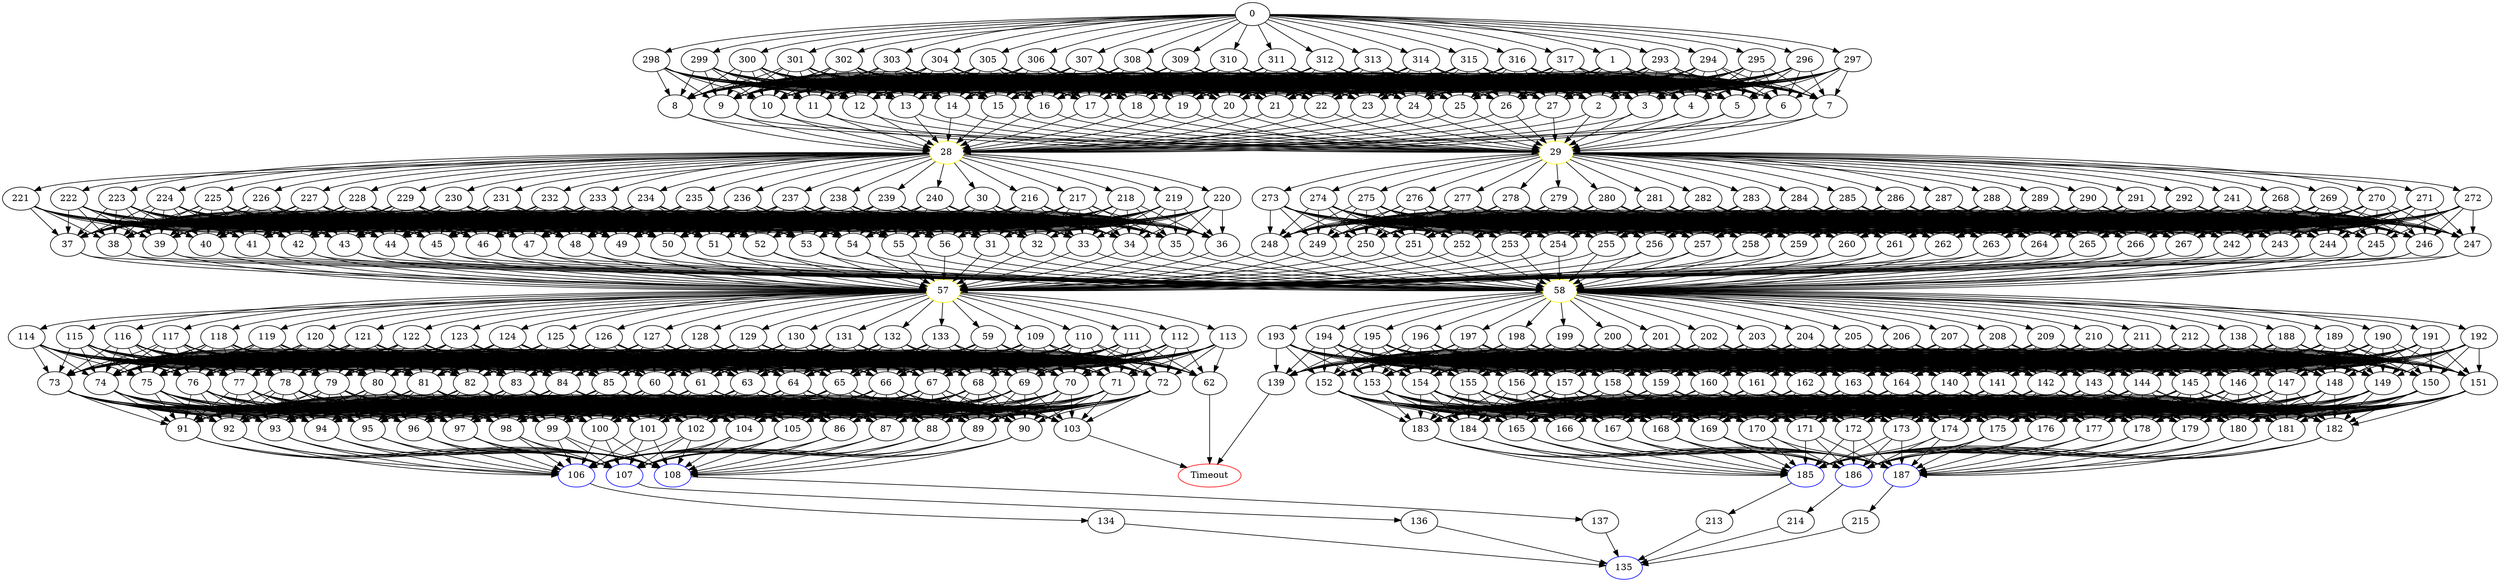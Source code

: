 digraph G {
	0 -> 1;
	0 -> 293;
	0 -> 294;
	0 -> 295;
	0 -> 296;
	0 -> 297;
	0 -> 298;
	0 -> 299;
	0 -> 300;
	0 -> 301;
	0 -> 302;
	0 -> 303;
	0 -> 304;
	0 -> 305;
	0 -> 306;
	0 -> 307;
	0 -> 308;
	0 -> 309;
	0 -> 310;
	0 -> 311;
	0 -> 312;
	0 -> 313;
	0 -> 314;
	0 -> 315;
	0 -> 316;
	0 -> 317;
	1 -> 2;
	1 -> 3;
	1 -> 4;
	1 -> 5;
	1 -> 6;
	1 -> 7;
	1 -> 8;
	1 -> 9;
	1 -> 10;
	1 -> 11;
	1 -> 12;
	1 -> 13;
	1 -> 14;
	1 -> 15;
	1 -> 16;
	1 -> 17;
	1 -> 18;
	1 -> 19;
	1 -> 20;
	1 -> 21;
	1 -> 22;
	1 -> 23;
	1 -> 24;
	1 -> 25;
	1 -> 26;
	1 -> 27;
	2 -> "28";
28 [color=yellow];
	2 -> "29";
29 [color=yellow];
	3 -> "28";
28 [color=yellow];
	3 -> "29";
29 [color=yellow];
	4 -> "28";
28 [color=yellow];
	4 -> "29";
29 [color=yellow];
	5 -> "28";
28 [color=yellow];
	5 -> "29";
29 [color=yellow];
	6 -> "28";
28 [color=yellow];
	6 -> "29";
29 [color=yellow];
	7 -> "28";
28 [color=yellow];
	7 -> "29";
29 [color=yellow];
	8 -> "28";
28 [color=yellow];
	8 -> "29";
29 [color=yellow];
	9 -> "28";
28 [color=yellow];
	9 -> "29";
29 [color=yellow];
	10 -> "28";
28 [color=yellow];
	10 -> "29";
29 [color=yellow];
	11 -> "28";
28 [color=yellow];
	11 -> "29";
29 [color=yellow];
	12 -> "28";
28 [color=yellow];
	12 -> "29";
29 [color=yellow];
	13 -> "28";
28 [color=yellow];
	13 -> "29";
29 [color=yellow];
	14 -> "28";
28 [color=yellow];
	14 -> "29";
29 [color=yellow];
	15 -> "28";
28 [color=yellow];
	15 -> "29";
29 [color=yellow];
	16 -> "28";
28 [color=yellow];
	16 -> "29";
29 [color=yellow];
	17 -> "28";
28 [color=yellow];
	17 -> "29";
29 [color=yellow];
	18 -> "28";
28 [color=yellow];
	18 -> "29";
29 [color=yellow];
	19 -> "28";
28 [color=yellow];
	19 -> "29";
29 [color=yellow];
	20 -> "28";
28 [color=yellow];
	20 -> "29";
29 [color=yellow];
	21 -> "28";
28 [color=yellow];
	21 -> "29";
29 [color=yellow];
	22 -> "28";
28 [color=yellow];
	22 -> "29";
29 [color=yellow];
	23 -> "28";
28 [color=yellow];
	23 -> "29";
29 [color=yellow];
	24 -> "28";
28 [color=yellow];
	24 -> "29";
29 [color=yellow];
	25 -> "28";
28 [color=yellow];
	25 -> "29";
29 [color=yellow];
	26 -> "28";
28 [color=yellow];
	26 -> "29";
29 [color=yellow];
	27 -> "28";
28 [color=yellow];
	27 -> "29";
29 [color=yellow];
	28 -> 30;
	28 -> 216;
	28 -> 217;
	28 -> 218;
	28 -> 219;
	28 -> 220;
	28 -> 221;
	28 -> 222;
	28 -> 223;
	28 -> 224;
	28 -> 225;
	28 -> 226;
	28 -> 227;
	28 -> 228;
	28 -> 229;
	28 -> 230;
	28 -> 231;
	28 -> 232;
	28 -> 233;
	28 -> 234;
	28 -> 235;
	28 -> 236;
	28 -> 237;
	28 -> 238;
	28 -> 239;
	28 -> 240;
	29 -> 241;
	29 -> 268;
	29 -> 269;
	29 -> 270;
	29 -> 271;
	29 -> 272;
	29 -> 273;
	29 -> 274;
	29 -> 275;
	29 -> 276;
	29 -> 277;
	29 -> 278;
	29 -> 279;
	29 -> 280;
	29 -> 281;
	29 -> 282;
	29 -> 283;
	29 -> 284;
	29 -> 285;
	29 -> 286;
	29 -> 287;
	29 -> 288;
	29 -> 289;
	29 -> 290;
	29 -> 291;
	29 -> 292;
	30 -> 31;
	30 -> 32;
	30 -> 33;
	30 -> 34;
	30 -> 35;
	30 -> 36;
	30 -> 37;
	30 -> 38;
	30 -> 39;
	30 -> 40;
	30 -> 41;
	30 -> 42;
	30 -> 43;
	30 -> 44;
	30 -> 45;
	30 -> 46;
	30 -> 47;
	30 -> 48;
	30 -> 49;
	30 -> 50;
	30 -> 51;
	30 -> 52;
	30 -> 53;
	30 -> 54;
	30 -> 55;
	30 -> 56;
	31 -> "57";
57 [color=yellow];
	31 -> "58";
58 [color=yellow];
	32 -> "57";
57 [color=yellow];
	32 -> "58";
58 [color=yellow];
	33 -> "57";
57 [color=yellow];
	33 -> "58";
58 [color=yellow];
	34 -> "57";
57 [color=yellow];
	34 -> "58";
58 [color=yellow];
	35 -> "57";
57 [color=yellow];
	35 -> "58";
58 [color=yellow];
	36 -> "57";
57 [color=yellow];
	36 -> "58";
58 [color=yellow];
	37 -> "57";
57 [color=yellow];
	37 -> "58";
58 [color=yellow];
	38 -> "57";
57 [color=yellow];
	38 -> "58";
58 [color=yellow];
	39 -> "57";
57 [color=yellow];
	39 -> "58";
58 [color=yellow];
	40 -> "57";
57 [color=yellow];
	40 -> "58";
58 [color=yellow];
	41 -> "57";
57 [color=yellow];
	41 -> "58";
58 [color=yellow];
	42 -> "57";
57 [color=yellow];
	42 -> "58";
58 [color=yellow];
	43 -> "57";
57 [color=yellow];
	43 -> "58";
58 [color=yellow];
	44 -> "57";
57 [color=yellow];
	44 -> "58";
58 [color=yellow];
	45 -> "57";
57 [color=yellow];
	45 -> "58";
58 [color=yellow];
	46 -> "57";
57 [color=yellow];
	46 -> "58";
58 [color=yellow];
	47 -> "57";
57 [color=yellow];
	47 -> "58";
58 [color=yellow];
	48 -> "57";
57 [color=yellow];
	48 -> "58";
58 [color=yellow];
	49 -> "57";
57 [color=yellow];
	49 -> "58";
58 [color=yellow];
	50 -> "57";
57 [color=yellow];
	50 -> "58";
58 [color=yellow];
	51 -> "57";
57 [color=yellow];
	51 -> "58";
58 [color=yellow];
	52 -> "57";
57 [color=yellow];
	52 -> "58";
58 [color=yellow];
	53 -> "57";
57 [color=yellow];
	53 -> "58";
58 [color=yellow];
	54 -> "57";
57 [color=yellow];
	54 -> "58";
58 [color=yellow];
	55 -> "57";
57 [color=yellow];
	55 -> "58";
58 [color=yellow];
	56 -> "57";
57 [color=yellow];
	56 -> "58";
58 [color=yellow];
	57 -> 59;
	57 -> 109;
	57 -> 110;
	57 -> 111;
	57 -> 112;
	57 -> 113;
	57 -> 114;
	57 -> 115;
	57 -> 116;
	57 -> 117;
	57 -> 118;
	57 -> 119;
	57 -> 120;
	57 -> 121;
	57 -> 122;
	57 -> 123;
	57 -> 124;
	57 -> 125;
	57 -> 126;
	57 -> 127;
	57 -> 128;
	57 -> 129;
	57 -> 130;
	57 -> 131;
	57 -> 132;
	57 -> 133;
	58 -> 138;
	58 -> 188;
	58 -> 189;
	58 -> 190;
	58 -> 191;
	58 -> 192;
	58 -> 193;
	58 -> 194;
	58 -> 195;
	58 -> 196;
	58 -> 197;
	58 -> 198;
	58 -> 199;
	58 -> 200;
	58 -> 201;
	58 -> 202;
	58 -> 203;
	58 -> 204;
	58 -> 205;
	58 -> 206;
	58 -> 207;
	58 -> 208;
	58 -> 209;
	58 -> 210;
	58 -> 211;
	58 -> 212;
	59 -> 60;
	59 -> 61;
	59 -> 62;
	59 -> 63;
	59 -> 64;
	59 -> 65;
	59 -> 66;
	59 -> 67;
	59 -> 68;
	59 -> 69;
	59 -> 70;
	59 -> 71;
	59 -> 72;
	59 -> 73;
	59 -> 74;
	59 -> 75;
	59 -> 76;
	59 -> 77;
	59 -> 78;
	59 -> 79;
	59 -> 80;
	59 -> 81;
	59 -> 82;
	59 -> 83;
	59 -> 84;
	59 -> 85;
	60 -> 86;
	60 -> 87;
	60 -> 88;
	60 -> 89;
	60 -> 90;
	60 -> 91;
	60 -> 92;
	60 -> 93;
	60 -> 94;
	60 -> 95;
	60 -> 96;
	60 -> 97;
	60 -> 98;
	60 -> 99;
	60 -> 100;
	60 -> 101;
	60 -> 102;
	60 -> 103;
	60 -> 104;
	60 -> 105;
	61 -> 86;
	61 -> 87;
	61 -> 88;
	61 -> 89;
	61 -> 90;
	61 -> 91;
	61 -> 92;
	61 -> 93;
	61 -> 94;
	61 -> 95;
	61 -> 96;
	61 -> 97;
	61 -> 98;
	61 -> 99;
	61 -> 100;
	61 -> 101;
	61 -> 102;
	61 -> 103;
	61 -> 104;
	61 -> 105;
	62 -> "Timeout";
Timeout [color=red];
	63 -> 86;
	63 -> 87;
	63 -> 88;
	63 -> 89;
	63 -> 90;
	63 -> 91;
	63 -> 92;
	63 -> 93;
	63 -> 94;
	63 -> 95;
	63 -> 96;
	63 -> 97;
	63 -> 98;
	63 -> 99;
	63 -> 100;
	63 -> 101;
	63 -> 102;
	63 -> 103;
	63 -> 104;
	63 -> 105;
	64 -> 86;
	64 -> 87;
	64 -> 88;
	64 -> 89;
	64 -> 90;
	64 -> 91;
	64 -> 92;
	64 -> 93;
	64 -> 94;
	64 -> 95;
	64 -> 96;
	64 -> 97;
	64 -> 98;
	64 -> 99;
	64 -> 100;
	64 -> 101;
	64 -> 102;
	64 -> 103;
	64 -> 104;
	64 -> 105;
	65 -> 86;
	65 -> 87;
	65 -> 88;
	65 -> 89;
	65 -> 90;
	65 -> 91;
	65 -> 92;
	65 -> 93;
	65 -> 94;
	65 -> 95;
	65 -> 96;
	65 -> 97;
	65 -> 98;
	65 -> 99;
	65 -> 100;
	65 -> 101;
	65 -> 102;
	65 -> 103;
	65 -> 104;
	65 -> 105;
	66 -> 86;
	66 -> 87;
	66 -> 88;
	66 -> 89;
	66 -> 90;
	66 -> 91;
	66 -> 92;
	66 -> 93;
	66 -> 94;
	66 -> 95;
	66 -> 96;
	66 -> 97;
	66 -> 98;
	66 -> 99;
	66 -> 100;
	66 -> 101;
	66 -> 102;
	66 -> 103;
	66 -> 104;
	66 -> 105;
	67 -> 86;
	67 -> 87;
	67 -> 88;
	67 -> 89;
	67 -> 90;
	67 -> 91;
	67 -> 92;
	67 -> 93;
	67 -> 94;
	67 -> 95;
	67 -> 96;
	67 -> 97;
	67 -> 98;
	67 -> 99;
	67 -> 100;
	67 -> 101;
	67 -> 102;
	67 -> 103;
	67 -> 104;
	67 -> 105;
	68 -> 86;
	68 -> 87;
	68 -> 88;
	68 -> 89;
	68 -> 90;
	68 -> 91;
	68 -> 92;
	68 -> 93;
	68 -> 94;
	68 -> 95;
	68 -> 96;
	68 -> 97;
	68 -> 98;
	68 -> 99;
	68 -> 100;
	68 -> 101;
	68 -> 102;
	68 -> 103;
	68 -> 104;
	68 -> 105;
	69 -> 86;
	69 -> 87;
	69 -> 88;
	69 -> 89;
	69 -> 90;
	69 -> 91;
	69 -> 92;
	69 -> 93;
	69 -> 94;
	69 -> 95;
	69 -> 96;
	69 -> 97;
	69 -> 98;
	69 -> 99;
	69 -> 100;
	69 -> 101;
	69 -> 102;
	69 -> 103;
	69 -> 104;
	69 -> 105;
	70 -> 86;
	70 -> 87;
	70 -> 88;
	70 -> 89;
	70 -> 90;
	70 -> 91;
	70 -> 92;
	70 -> 93;
	70 -> 94;
	70 -> 95;
	70 -> 96;
	70 -> 97;
	70 -> 98;
	70 -> 99;
	70 -> 100;
	70 -> 101;
	70 -> 102;
	70 -> 103;
	70 -> 104;
	70 -> 105;
	71 -> 86;
	71 -> 87;
	71 -> 88;
	71 -> 89;
	71 -> 90;
	71 -> 91;
	71 -> 92;
	71 -> 93;
	71 -> 94;
	71 -> 95;
	71 -> 96;
	71 -> 97;
	71 -> 98;
	71 -> 99;
	71 -> 100;
	71 -> 101;
	71 -> 102;
	71 -> 103;
	71 -> 104;
	71 -> 105;
	72 -> 86;
	72 -> 87;
	72 -> 88;
	72 -> 89;
	72 -> 90;
	72 -> 91;
	72 -> 92;
	72 -> 93;
	72 -> 94;
	72 -> 95;
	72 -> 96;
	72 -> 97;
	72 -> 98;
	72 -> 99;
	72 -> 100;
	72 -> 101;
	72 -> 102;
	72 -> 103;
	72 -> 104;
	72 -> 105;
	73 -> 86;
	73 -> 87;
	73 -> 88;
	73 -> 89;
	73 -> 90;
	73 -> 91;
	73 -> 92;
	73 -> 93;
	73 -> 94;
	73 -> 95;
	73 -> 96;
	73 -> 97;
	73 -> 98;
	73 -> 99;
	73 -> 100;
	73 -> 101;
	73 -> 102;
	73 -> 103;
	73 -> 104;
	73 -> 105;
	74 -> 86;
	74 -> 87;
	74 -> 88;
	74 -> 89;
	74 -> 90;
	74 -> 91;
	74 -> 92;
	74 -> 93;
	74 -> 94;
	74 -> 95;
	74 -> 96;
	74 -> 97;
	74 -> 98;
	74 -> 99;
	74 -> 100;
	74 -> 101;
	74 -> 102;
	74 -> 103;
	74 -> 104;
	74 -> 105;
	75 -> 86;
	75 -> 87;
	75 -> 88;
	75 -> 89;
	75 -> 90;
	75 -> 91;
	75 -> 92;
	75 -> 93;
	75 -> 94;
	75 -> 95;
	75 -> 96;
	75 -> 97;
	75 -> 98;
	75 -> 99;
	75 -> 100;
	75 -> 101;
	75 -> 102;
	75 -> 103;
	75 -> 104;
	75 -> 105;
	76 -> 86;
	76 -> 87;
	76 -> 88;
	76 -> 89;
	76 -> 90;
	76 -> 91;
	76 -> 92;
	76 -> 93;
	76 -> 94;
	76 -> 95;
	76 -> 96;
	76 -> 97;
	76 -> 98;
	76 -> 99;
	76 -> 100;
	76 -> 101;
	76 -> 102;
	76 -> 103;
	76 -> 104;
	76 -> 105;
	77 -> 86;
	77 -> 87;
	77 -> 88;
	77 -> 89;
	77 -> 90;
	77 -> 91;
	77 -> 92;
	77 -> 93;
	77 -> 94;
	77 -> 95;
	77 -> 96;
	77 -> 97;
	77 -> 98;
	77 -> 99;
	77 -> 100;
	77 -> 101;
	77 -> 102;
	77 -> 103;
	77 -> 104;
	77 -> 105;
	78 -> 86;
	78 -> 87;
	78 -> 88;
	78 -> 89;
	78 -> 90;
	78 -> 91;
	78 -> 92;
	78 -> 93;
	78 -> 94;
	78 -> 95;
	78 -> 96;
	78 -> 97;
	78 -> 98;
	78 -> 99;
	78 -> 100;
	78 -> 101;
	78 -> 102;
	78 -> 103;
	78 -> 104;
	78 -> 105;
	79 -> 86;
	79 -> 87;
	79 -> 88;
	79 -> 89;
	79 -> 90;
	79 -> 91;
	79 -> 92;
	79 -> 93;
	79 -> 94;
	79 -> 95;
	79 -> 96;
	79 -> 97;
	79 -> 98;
	79 -> 99;
	79 -> 100;
	79 -> 101;
	79 -> 102;
	79 -> 103;
	79 -> 104;
	79 -> 105;
	80 -> 86;
	80 -> 87;
	80 -> 88;
	80 -> 89;
	80 -> 90;
	80 -> 91;
	80 -> 92;
	80 -> 93;
	80 -> 94;
	80 -> 95;
	80 -> 96;
	80 -> 97;
	80 -> 98;
	80 -> 99;
	80 -> 100;
	80 -> 101;
	80 -> 102;
	80 -> 103;
	80 -> 104;
	80 -> 105;
	81 -> 86;
	81 -> 87;
	81 -> 88;
	81 -> 89;
	81 -> 90;
	81 -> 91;
	81 -> 92;
	81 -> 93;
	81 -> 94;
	81 -> 95;
	81 -> 96;
	81 -> 97;
	81 -> 98;
	81 -> 99;
	81 -> 100;
	81 -> 101;
	81 -> 102;
	81 -> 103;
	81 -> 104;
	81 -> 105;
	82 -> 86;
	82 -> 87;
	82 -> 88;
	82 -> 89;
	82 -> 90;
	82 -> 91;
	82 -> 92;
	82 -> 93;
	82 -> 94;
	82 -> 95;
	82 -> 96;
	82 -> 97;
	82 -> 98;
	82 -> 99;
	82 -> 100;
	82 -> 101;
	82 -> 102;
	82 -> 103;
	82 -> 104;
	82 -> 105;
	83 -> 86;
	83 -> 87;
	83 -> 88;
	83 -> 89;
	83 -> 90;
	83 -> 91;
	83 -> 92;
	83 -> 93;
	83 -> 94;
	83 -> 95;
	83 -> 96;
	83 -> 97;
	83 -> 98;
	83 -> 99;
	83 -> 100;
	83 -> 101;
	83 -> 102;
	83 -> 103;
	83 -> 104;
	83 -> 105;
	84 -> 86;
	84 -> 87;
	84 -> 88;
	84 -> 89;
	84 -> 90;
	84 -> 91;
	84 -> 92;
	84 -> 93;
	84 -> 94;
	84 -> 95;
	84 -> 96;
	84 -> 97;
	84 -> 98;
	84 -> 99;
	84 -> 100;
	84 -> 101;
	84 -> 102;
	84 -> 103;
	84 -> 104;
	84 -> 105;
	85 -> 86;
	85 -> 87;
	85 -> 88;
	85 -> 89;
	85 -> 90;
	85 -> 91;
	85 -> 92;
	85 -> 93;
	85 -> 94;
	85 -> 95;
	85 -> 96;
	85 -> 97;
	85 -> 98;
	85 -> 99;
	85 -> 100;
	85 -> 101;
	85 -> 102;
	85 -> 103;
	85 -> 104;
	85 -> 105;
	86 -> "106";
106 [color=blue];
	86 -> "107";
107 [color=blue];
	86 -> "108";
108 [color=blue];
	87 -> "106";
106 [color=blue];
	87 -> "107";
107 [color=blue];
	87 -> "108";
108 [color=blue];
	88 -> "106";
106 [color=blue];
	88 -> "107";
107 [color=blue];
	88 -> "108";
108 [color=blue];
	89 -> "106";
106 [color=blue];
	89 -> "107";
107 [color=blue];
	89 -> "108";
108 [color=blue];
	90 -> "106";
106 [color=blue];
	90 -> "107";
107 [color=blue];
	90 -> "108";
108 [color=blue];
	91 -> "106";
106 [color=blue];
	91 -> "107";
107 [color=blue];
	91 -> "108";
108 [color=blue];
	92 -> "106";
106 [color=blue];
	92 -> "107";
107 [color=blue];
	92 -> "108";
108 [color=blue];
	93 -> "106";
106 [color=blue];
	93 -> "107";
107 [color=blue];
	93 -> "108";
108 [color=blue];
	94 -> "106";
106 [color=blue];
	94 -> "107";
107 [color=blue];
	94 -> "108";
108 [color=blue];
	95 -> "106";
106 [color=blue];
	95 -> "107";
107 [color=blue];
	95 -> "108";
108 [color=blue];
	96 -> "106";
106 [color=blue];
	96 -> "107";
107 [color=blue];
	96 -> "108";
108 [color=blue];
	97 -> "106";
106 [color=blue];
	97 -> "107";
107 [color=blue];
	97 -> "108";
108 [color=blue];
	98 -> "106";
106 [color=blue];
	98 -> "107";
107 [color=blue];
	98 -> "108";
108 [color=blue];
	99 -> "106";
106 [color=blue];
	99 -> "107";
107 [color=blue];
	99 -> "108";
108 [color=blue];
	100 -> "106";
106 [color=blue];
	100 -> "107";
107 [color=blue];
	100 -> "108";
108 [color=blue];
	101 -> "106";
106 [color=blue];
	101 -> "107";
107 [color=blue];
	101 -> "108";
108 [color=blue];
	102 -> "106";
106 [color=blue];
	102 -> "107";
107 [color=blue];
	102 -> "108";
108 [color=blue];
	103 -> "Timeout";
Timeout [color=red];
	104 -> "106";
106 [color=blue];
	104 -> "107";
107 [color=blue];
	104 -> "108";
108 [color=blue];
	105 -> "106";
106 [color=blue];
	105 -> "107";
107 [color=blue];
	105 -> "108";
108 [color=blue];
	106 -> 134;
	107 -> 136;
	108 -> 137;
	109 -> 60;
	109 -> 61;
	109 -> 62;
	109 -> 63;
	109 -> 64;
	109 -> 65;
	109 -> 66;
	109 -> 67;
	109 -> 68;
	109 -> 69;
	109 -> 70;
	109 -> 71;
	109 -> 72;
	109 -> 73;
	109 -> 74;
	109 -> 75;
	109 -> 76;
	109 -> 77;
	109 -> 78;
	109 -> 79;
	109 -> 80;
	109 -> 81;
	109 -> 82;
	109 -> 83;
	109 -> 84;
	109 -> 85;
	110 -> 60;
	110 -> 61;
	110 -> 62;
	110 -> 63;
	110 -> 64;
	110 -> 65;
	110 -> 66;
	110 -> 67;
	110 -> 68;
	110 -> 69;
	110 -> 70;
	110 -> 71;
	110 -> 72;
	110 -> 73;
	110 -> 74;
	110 -> 75;
	110 -> 76;
	110 -> 77;
	110 -> 78;
	110 -> 79;
	110 -> 80;
	110 -> 81;
	110 -> 82;
	110 -> 83;
	110 -> 84;
	110 -> 85;
	111 -> 60;
	111 -> 61;
	111 -> 62;
	111 -> 63;
	111 -> 64;
	111 -> 65;
	111 -> 66;
	111 -> 67;
	111 -> 68;
	111 -> 69;
	111 -> 70;
	111 -> 71;
	111 -> 72;
	111 -> 73;
	111 -> 74;
	111 -> 75;
	111 -> 76;
	111 -> 77;
	111 -> 78;
	111 -> 79;
	111 -> 80;
	111 -> 81;
	111 -> 82;
	111 -> 83;
	111 -> 84;
	111 -> 85;
	112 -> 60;
	112 -> 61;
	112 -> 62;
	112 -> 63;
	112 -> 64;
	112 -> 65;
	112 -> 66;
	112 -> 67;
	112 -> 68;
	112 -> 69;
	112 -> 70;
	112 -> 71;
	112 -> 72;
	112 -> 73;
	112 -> 74;
	112 -> 75;
	112 -> 76;
	112 -> 77;
	112 -> 78;
	112 -> 79;
	112 -> 80;
	112 -> 81;
	112 -> 82;
	112 -> 83;
	112 -> 84;
	112 -> 85;
	113 -> 60;
	113 -> 61;
	113 -> 62;
	113 -> 63;
	113 -> 64;
	113 -> 65;
	113 -> 66;
	113 -> 67;
	113 -> 68;
	113 -> 69;
	113 -> 70;
	113 -> 71;
	113 -> 72;
	113 -> 73;
	113 -> 74;
	113 -> 75;
	113 -> 76;
	113 -> 77;
	113 -> 78;
	113 -> 79;
	113 -> 80;
	113 -> 81;
	113 -> 82;
	113 -> 83;
	113 -> 84;
	113 -> 85;
	114 -> 60;
	114 -> 61;
	114 -> 62;
	114 -> 63;
	114 -> 64;
	114 -> 65;
	114 -> 66;
	114 -> 67;
	114 -> 68;
	114 -> 69;
	114 -> 70;
	114 -> 71;
	114 -> 72;
	114 -> 73;
	114 -> 74;
	114 -> 75;
	114 -> 76;
	114 -> 77;
	114 -> 78;
	114 -> 79;
	114 -> 80;
	114 -> 81;
	114 -> 82;
	114 -> 83;
	114 -> 84;
	114 -> 85;
	115 -> 60;
	115 -> 61;
	115 -> 62;
	115 -> 63;
	115 -> 64;
	115 -> 65;
	115 -> 66;
	115 -> 67;
	115 -> 68;
	115 -> 69;
	115 -> 70;
	115 -> 71;
	115 -> 72;
	115 -> 73;
	115 -> 74;
	115 -> 75;
	115 -> 76;
	115 -> 77;
	115 -> 78;
	115 -> 79;
	115 -> 80;
	115 -> 81;
	115 -> 82;
	115 -> 83;
	115 -> 84;
	115 -> 85;
	116 -> 60;
	116 -> 61;
	116 -> 62;
	116 -> 63;
	116 -> 64;
	116 -> 65;
	116 -> 66;
	116 -> 67;
	116 -> 68;
	116 -> 69;
	116 -> 70;
	116 -> 71;
	116 -> 72;
	116 -> 73;
	116 -> 74;
	116 -> 75;
	116 -> 76;
	116 -> 77;
	116 -> 78;
	116 -> 79;
	116 -> 80;
	116 -> 81;
	116 -> 82;
	116 -> 83;
	116 -> 84;
	116 -> 85;
	117 -> 60;
	117 -> 61;
	117 -> 62;
	117 -> 63;
	117 -> 64;
	117 -> 65;
	117 -> 66;
	117 -> 67;
	117 -> 68;
	117 -> 69;
	117 -> 70;
	117 -> 71;
	117 -> 72;
	117 -> 73;
	117 -> 74;
	117 -> 75;
	117 -> 76;
	117 -> 77;
	117 -> 78;
	117 -> 79;
	117 -> 80;
	117 -> 81;
	117 -> 82;
	117 -> 83;
	117 -> 84;
	117 -> 85;
	118 -> 60;
	118 -> 61;
	118 -> 62;
	118 -> 63;
	118 -> 64;
	118 -> 65;
	118 -> 66;
	118 -> 67;
	118 -> 68;
	118 -> 69;
	118 -> 70;
	118 -> 71;
	118 -> 72;
	118 -> 73;
	118 -> 74;
	118 -> 75;
	118 -> 76;
	118 -> 77;
	118 -> 78;
	118 -> 79;
	118 -> 80;
	118 -> 81;
	118 -> 82;
	118 -> 83;
	118 -> 84;
	118 -> 85;
	119 -> 60;
	119 -> 61;
	119 -> 62;
	119 -> 63;
	119 -> 64;
	119 -> 65;
	119 -> 66;
	119 -> 67;
	119 -> 68;
	119 -> 69;
	119 -> 70;
	119 -> 71;
	119 -> 72;
	119 -> 73;
	119 -> 74;
	119 -> 75;
	119 -> 76;
	119 -> 77;
	119 -> 78;
	119 -> 79;
	119 -> 80;
	119 -> 81;
	119 -> 82;
	119 -> 83;
	119 -> 84;
	119 -> 85;
	120 -> 60;
	120 -> 61;
	120 -> 62;
	120 -> 63;
	120 -> 64;
	120 -> 65;
	120 -> 66;
	120 -> 67;
	120 -> 68;
	120 -> 69;
	120 -> 70;
	120 -> 71;
	120 -> 72;
	120 -> 73;
	120 -> 74;
	120 -> 75;
	120 -> 76;
	120 -> 77;
	120 -> 78;
	120 -> 79;
	120 -> 80;
	120 -> 81;
	120 -> 82;
	120 -> 83;
	120 -> 84;
	120 -> 85;
	121 -> 60;
	121 -> 61;
	121 -> 62;
	121 -> 63;
	121 -> 64;
	121 -> 65;
	121 -> 66;
	121 -> 67;
	121 -> 68;
	121 -> 69;
	121 -> 70;
	121 -> 71;
	121 -> 72;
	121 -> 73;
	121 -> 74;
	121 -> 75;
	121 -> 76;
	121 -> 77;
	121 -> 78;
	121 -> 79;
	121 -> 80;
	121 -> 81;
	121 -> 82;
	121 -> 83;
	121 -> 84;
	121 -> 85;
	122 -> 60;
	122 -> 61;
	122 -> 62;
	122 -> 63;
	122 -> 64;
	122 -> 65;
	122 -> 66;
	122 -> 67;
	122 -> 68;
	122 -> 69;
	122 -> 70;
	122 -> 71;
	122 -> 72;
	122 -> 73;
	122 -> 74;
	122 -> 75;
	122 -> 76;
	122 -> 77;
	122 -> 78;
	122 -> 79;
	122 -> 80;
	122 -> 81;
	122 -> 82;
	122 -> 83;
	122 -> 84;
	122 -> 85;
	123 -> 60;
	123 -> 61;
	123 -> 62;
	123 -> 63;
	123 -> 64;
	123 -> 65;
	123 -> 66;
	123 -> 67;
	123 -> 68;
	123 -> 69;
	123 -> 70;
	123 -> 71;
	123 -> 72;
	123 -> 73;
	123 -> 74;
	123 -> 75;
	123 -> 76;
	123 -> 77;
	123 -> 78;
	123 -> 79;
	123 -> 80;
	123 -> 81;
	123 -> 82;
	123 -> 83;
	123 -> 84;
	123 -> 85;
	124 -> 60;
	124 -> 61;
	124 -> 62;
	124 -> 63;
	124 -> 64;
	124 -> 65;
	124 -> 66;
	124 -> 67;
	124 -> 68;
	124 -> 69;
	124 -> 70;
	124 -> 71;
	124 -> 72;
	124 -> 73;
	124 -> 74;
	124 -> 75;
	124 -> 76;
	124 -> 77;
	124 -> 78;
	124 -> 79;
	124 -> 80;
	124 -> 81;
	124 -> 82;
	124 -> 83;
	124 -> 84;
	124 -> 85;
	125 -> 60;
	125 -> 61;
	125 -> 62;
	125 -> 63;
	125 -> 64;
	125 -> 65;
	125 -> 66;
	125 -> 67;
	125 -> 68;
	125 -> 69;
	125 -> 70;
	125 -> 71;
	125 -> 72;
	125 -> 73;
	125 -> 74;
	125 -> 75;
	125 -> 76;
	125 -> 77;
	125 -> 78;
	125 -> 79;
	125 -> 80;
	125 -> 81;
	125 -> 82;
	125 -> 83;
	125 -> 84;
	125 -> 85;
	126 -> 60;
	126 -> 61;
	126 -> 62;
	126 -> 63;
	126 -> 64;
	126 -> 65;
	126 -> 66;
	126 -> 67;
	126 -> 68;
	126 -> 69;
	126 -> 70;
	126 -> 71;
	126 -> 72;
	126 -> 73;
	126 -> 74;
	126 -> 75;
	126 -> 76;
	126 -> 77;
	126 -> 78;
	126 -> 79;
	126 -> 80;
	126 -> 81;
	126 -> 82;
	126 -> 83;
	126 -> 84;
	126 -> 85;
	127 -> 60;
	127 -> 61;
	127 -> 62;
	127 -> 63;
	127 -> 64;
	127 -> 65;
	127 -> 66;
	127 -> 67;
	127 -> 68;
	127 -> 69;
	127 -> 70;
	127 -> 71;
	127 -> 72;
	127 -> 73;
	127 -> 74;
	127 -> 75;
	127 -> 76;
	127 -> 77;
	127 -> 78;
	127 -> 79;
	127 -> 80;
	127 -> 81;
	127 -> 82;
	127 -> 83;
	127 -> 84;
	127 -> 85;
	128 -> 60;
	128 -> 61;
	128 -> 62;
	128 -> 63;
	128 -> 64;
	128 -> 65;
	128 -> 66;
	128 -> 67;
	128 -> 68;
	128 -> 69;
	128 -> 70;
	128 -> 71;
	128 -> 72;
	128 -> 73;
	128 -> 74;
	128 -> 75;
	128 -> 76;
	128 -> 77;
	128 -> 78;
	128 -> 79;
	128 -> 80;
	128 -> 81;
	128 -> 82;
	128 -> 83;
	128 -> 84;
	128 -> 85;
	129 -> 60;
	129 -> 61;
	129 -> 62;
	129 -> 63;
	129 -> 64;
	129 -> 65;
	129 -> 66;
	129 -> 67;
	129 -> 68;
	129 -> 69;
	129 -> 70;
	129 -> 71;
	129 -> 72;
	129 -> 73;
	129 -> 74;
	129 -> 75;
	129 -> 76;
	129 -> 77;
	129 -> 78;
	129 -> 79;
	129 -> 80;
	129 -> 81;
	129 -> 82;
	129 -> 83;
	129 -> 84;
	129 -> 85;
	130 -> 60;
	130 -> 61;
	130 -> 62;
	130 -> 63;
	130 -> 64;
	130 -> 65;
	130 -> 66;
	130 -> 67;
	130 -> 68;
	130 -> 69;
	130 -> 70;
	130 -> 71;
	130 -> 72;
	130 -> 73;
	130 -> 74;
	130 -> 75;
	130 -> 76;
	130 -> 77;
	130 -> 78;
	130 -> 79;
	130 -> 80;
	130 -> 81;
	130 -> 82;
	130 -> 83;
	130 -> 84;
	130 -> 85;
	131 -> 60;
	131 -> 61;
	131 -> 62;
	131 -> 63;
	131 -> 64;
	131 -> 65;
	131 -> 66;
	131 -> 67;
	131 -> 68;
	131 -> 69;
	131 -> 70;
	131 -> 71;
	131 -> 72;
	131 -> 73;
	131 -> 74;
	131 -> 75;
	131 -> 76;
	131 -> 77;
	131 -> 78;
	131 -> 79;
	131 -> 80;
	131 -> 81;
	131 -> 82;
	131 -> 83;
	131 -> 84;
	131 -> 85;
	132 -> 60;
	132 -> 61;
	132 -> 62;
	132 -> 63;
	132 -> 64;
	132 -> 65;
	132 -> 66;
	132 -> 67;
	132 -> 68;
	132 -> 69;
	132 -> 70;
	132 -> 71;
	132 -> 72;
	132 -> 73;
	132 -> 74;
	132 -> 75;
	132 -> 76;
	132 -> 77;
	132 -> 78;
	132 -> 79;
	132 -> 80;
	132 -> 81;
	132 -> 82;
	132 -> 83;
	132 -> 84;
	132 -> 85;
	133 -> 60;
	133 -> 61;
	133 -> 62;
	133 -> 63;
	133 -> 64;
	133 -> 65;
	133 -> 66;
	133 -> 67;
	133 -> 68;
	133 -> 69;
	133 -> 70;
	133 -> 71;
	133 -> 72;
	133 -> 73;
	133 -> 74;
	133 -> 75;
	133 -> 76;
	133 -> 77;
	133 -> 78;
	133 -> 79;
	133 -> 80;
	133 -> 81;
	133 -> 82;
	133 -> 83;
	133 -> 84;
	133 -> 85;
	134 -> "135";
135 [color=blue];
	136 -> "135";
135 [color=blue];
	137 -> "135";
135 [color=blue];
	138 -> 139;
	138 -> 140;
	138 -> 141;
	138 -> 142;
	138 -> 143;
	138 -> 144;
	138 -> 145;
	138 -> 146;
	138 -> 147;
	138 -> 148;
	138 -> 149;
	138 -> 150;
	138 -> 151;
	138 -> 152;
	138 -> 153;
	138 -> 154;
	138 -> 155;
	138 -> 156;
	138 -> 157;
	138 -> 158;
	138 -> 159;
	138 -> 160;
	138 -> 161;
	138 -> 162;
	138 -> 163;
	138 -> 164;
	139 -> "Timeout";
Timeout [color=red];
	140 -> 165;
	140 -> 166;
	140 -> 167;
	140 -> 168;
	140 -> 169;
	140 -> 170;
	140 -> 171;
	140 -> 172;
	140 -> 173;
	140 -> 174;
	140 -> 175;
	140 -> 176;
	140 -> 177;
	140 -> 178;
	140 -> 179;
	140 -> 180;
	140 -> 181;
	140 -> 182;
	140 -> 183;
	140 -> 184;
	141 -> 165;
	141 -> 166;
	141 -> 167;
	141 -> 168;
	141 -> 169;
	141 -> 170;
	141 -> 171;
	141 -> 172;
	141 -> 173;
	141 -> 174;
	141 -> 175;
	141 -> 176;
	141 -> 177;
	141 -> 178;
	141 -> 179;
	141 -> 180;
	141 -> 181;
	141 -> 182;
	141 -> 183;
	141 -> 184;
	142 -> 165;
	142 -> 166;
	142 -> 167;
	142 -> 168;
	142 -> 169;
	142 -> 170;
	142 -> 171;
	142 -> 172;
	142 -> 173;
	142 -> 174;
	142 -> 175;
	142 -> 176;
	142 -> 177;
	142 -> 178;
	142 -> 179;
	142 -> 180;
	142 -> 181;
	142 -> 182;
	142 -> 183;
	142 -> 184;
	143 -> 165;
	143 -> 166;
	143 -> 167;
	143 -> 168;
	143 -> 169;
	143 -> 170;
	143 -> 171;
	143 -> 172;
	143 -> 173;
	143 -> 174;
	143 -> 175;
	143 -> 176;
	143 -> 177;
	143 -> 178;
	143 -> 179;
	143 -> 180;
	143 -> 181;
	143 -> 182;
	143 -> 183;
	143 -> 184;
	144 -> 165;
	144 -> 166;
	144 -> 167;
	144 -> 168;
	144 -> 169;
	144 -> 170;
	144 -> 171;
	144 -> 172;
	144 -> 173;
	144 -> 174;
	144 -> 175;
	144 -> 176;
	144 -> 177;
	144 -> 178;
	144 -> 179;
	144 -> 180;
	144 -> 181;
	144 -> 182;
	144 -> 183;
	144 -> 184;
	145 -> 165;
	145 -> 166;
	145 -> 167;
	145 -> 168;
	145 -> 169;
	145 -> 170;
	145 -> 171;
	145 -> 172;
	145 -> 173;
	145 -> 174;
	145 -> 175;
	145 -> 176;
	145 -> 177;
	145 -> 178;
	145 -> 179;
	145 -> 180;
	145 -> 181;
	145 -> 182;
	145 -> 183;
	145 -> 184;
	146 -> 165;
	146 -> 166;
	146 -> 167;
	146 -> 168;
	146 -> 169;
	146 -> 170;
	146 -> 171;
	146 -> 172;
	146 -> 173;
	146 -> 174;
	146 -> 175;
	146 -> 176;
	146 -> 177;
	146 -> 178;
	146 -> 179;
	146 -> 180;
	146 -> 181;
	146 -> 182;
	146 -> 183;
	146 -> 184;
	147 -> 165;
	147 -> 166;
	147 -> 167;
	147 -> 168;
	147 -> 169;
	147 -> 170;
	147 -> 171;
	147 -> 172;
	147 -> 173;
	147 -> 174;
	147 -> 175;
	147 -> 176;
	147 -> 177;
	147 -> 178;
	147 -> 179;
	147 -> 180;
	147 -> 181;
	147 -> 182;
	147 -> 183;
	147 -> 184;
	148 -> 165;
	148 -> 166;
	148 -> 167;
	148 -> 168;
	148 -> 169;
	148 -> 170;
	148 -> 171;
	148 -> 172;
	148 -> 173;
	148 -> 174;
	148 -> 175;
	148 -> 176;
	148 -> 177;
	148 -> 178;
	148 -> 179;
	148 -> 180;
	148 -> 181;
	148 -> 182;
	148 -> 183;
	148 -> 184;
	149 -> 165;
	149 -> 166;
	149 -> 167;
	149 -> 168;
	149 -> 169;
	149 -> 170;
	149 -> 171;
	149 -> 172;
	149 -> 173;
	149 -> 174;
	149 -> 175;
	149 -> 176;
	149 -> 177;
	149 -> 178;
	149 -> 179;
	149 -> 180;
	149 -> 181;
	149 -> 182;
	149 -> 183;
	149 -> 184;
	150 -> 165;
	150 -> 166;
	150 -> 167;
	150 -> 168;
	150 -> 169;
	150 -> 170;
	150 -> 171;
	150 -> 172;
	150 -> 173;
	150 -> 174;
	150 -> 175;
	150 -> 176;
	150 -> 177;
	150 -> 178;
	150 -> 179;
	150 -> 180;
	150 -> 181;
	150 -> 182;
	150 -> 183;
	150 -> 184;
	151 -> 165;
	151 -> 166;
	151 -> 167;
	151 -> 168;
	151 -> 169;
	151 -> 170;
	151 -> 171;
	151 -> 172;
	151 -> 173;
	151 -> 174;
	151 -> 175;
	151 -> 176;
	151 -> 177;
	151 -> 178;
	151 -> 179;
	151 -> 180;
	151 -> 181;
	151 -> 182;
	151 -> 183;
	151 -> 184;
	152 -> 165;
	152 -> 166;
	152 -> 167;
	152 -> 168;
	152 -> 169;
	152 -> 170;
	152 -> 171;
	152 -> 172;
	152 -> 173;
	152 -> 174;
	152 -> 175;
	152 -> 176;
	152 -> 177;
	152 -> 178;
	152 -> 179;
	152 -> 180;
	152 -> 181;
	152 -> 182;
	152 -> 183;
	152 -> 184;
	153 -> 165;
	153 -> 166;
	153 -> 167;
	153 -> 168;
	153 -> 169;
	153 -> 170;
	153 -> 171;
	153 -> 172;
	153 -> 173;
	153 -> 174;
	153 -> 175;
	153 -> 176;
	153 -> 177;
	153 -> 178;
	153 -> 179;
	153 -> 180;
	153 -> 181;
	153 -> 182;
	153 -> 183;
	153 -> 184;
	154 -> 165;
	154 -> 166;
	154 -> 167;
	154 -> 168;
	154 -> 169;
	154 -> 170;
	154 -> 171;
	154 -> 172;
	154 -> 173;
	154 -> 174;
	154 -> 175;
	154 -> 176;
	154 -> 177;
	154 -> 178;
	154 -> 179;
	154 -> 180;
	154 -> 181;
	154 -> 182;
	154 -> 183;
	154 -> 184;
	155 -> 165;
	155 -> 166;
	155 -> 167;
	155 -> 168;
	155 -> 169;
	155 -> 170;
	155 -> 171;
	155 -> 172;
	155 -> 173;
	155 -> 174;
	155 -> 175;
	155 -> 176;
	155 -> 177;
	155 -> 178;
	155 -> 179;
	155 -> 180;
	155 -> 181;
	155 -> 182;
	155 -> 183;
	155 -> 184;
	156 -> 165;
	156 -> 166;
	156 -> 167;
	156 -> 168;
	156 -> 169;
	156 -> 170;
	156 -> 171;
	156 -> 172;
	156 -> 173;
	156 -> 174;
	156 -> 175;
	156 -> 176;
	156 -> 177;
	156 -> 178;
	156 -> 179;
	156 -> 180;
	156 -> 181;
	156 -> 182;
	156 -> 183;
	156 -> 184;
	157 -> 165;
	157 -> 166;
	157 -> 167;
	157 -> 168;
	157 -> 169;
	157 -> 170;
	157 -> 171;
	157 -> 172;
	157 -> 173;
	157 -> 174;
	157 -> 175;
	157 -> 176;
	157 -> 177;
	157 -> 178;
	157 -> 179;
	157 -> 180;
	157 -> 181;
	157 -> 182;
	157 -> 183;
	157 -> 184;
	158 -> 165;
	158 -> 166;
	158 -> 167;
	158 -> 168;
	158 -> 169;
	158 -> 170;
	158 -> 171;
	158 -> 172;
	158 -> 173;
	158 -> 174;
	158 -> 175;
	158 -> 176;
	158 -> 177;
	158 -> 178;
	158 -> 179;
	158 -> 180;
	158 -> 181;
	158 -> 182;
	158 -> 183;
	158 -> 184;
	159 -> 165;
	159 -> 166;
	159 -> 167;
	159 -> 168;
	159 -> 169;
	159 -> 170;
	159 -> 171;
	159 -> 172;
	159 -> 173;
	159 -> 174;
	159 -> 175;
	159 -> 176;
	159 -> 177;
	159 -> 178;
	159 -> 179;
	159 -> 180;
	159 -> 181;
	159 -> 182;
	159 -> 183;
	159 -> 184;
	160 -> 165;
	160 -> 166;
	160 -> 167;
	160 -> 168;
	160 -> 169;
	160 -> 170;
	160 -> 171;
	160 -> 172;
	160 -> 173;
	160 -> 174;
	160 -> 175;
	160 -> 176;
	160 -> 177;
	160 -> 178;
	160 -> 179;
	160 -> 180;
	160 -> 181;
	160 -> 182;
	160 -> 183;
	160 -> 184;
	161 -> 165;
	161 -> 166;
	161 -> 167;
	161 -> 168;
	161 -> 169;
	161 -> 170;
	161 -> 171;
	161 -> 172;
	161 -> 173;
	161 -> 174;
	161 -> 175;
	161 -> 176;
	161 -> 177;
	161 -> 178;
	161 -> 179;
	161 -> 180;
	161 -> 181;
	161 -> 182;
	161 -> 183;
	161 -> 184;
	162 -> 165;
	162 -> 166;
	162 -> 167;
	162 -> 168;
	162 -> 169;
	162 -> 170;
	162 -> 171;
	162 -> 172;
	162 -> 173;
	162 -> 174;
	162 -> 175;
	162 -> 176;
	162 -> 177;
	162 -> 178;
	162 -> 179;
	162 -> 180;
	162 -> 181;
	162 -> 182;
	162 -> 183;
	162 -> 184;
	163 -> 165;
	163 -> 166;
	163 -> 167;
	163 -> 168;
	163 -> 169;
	163 -> 170;
	163 -> 171;
	163 -> 172;
	163 -> 173;
	163 -> 174;
	163 -> 175;
	163 -> 176;
	163 -> 177;
	163 -> 178;
	163 -> 179;
	163 -> 180;
	163 -> 181;
	163 -> 182;
	163 -> 183;
	163 -> 184;
	164 -> 165;
	164 -> 166;
	164 -> 167;
	164 -> 168;
	164 -> 169;
	164 -> 170;
	164 -> 171;
	164 -> 172;
	164 -> 173;
	164 -> 174;
	164 -> 175;
	164 -> 176;
	164 -> 177;
	164 -> 178;
	164 -> 179;
	164 -> 180;
	164 -> 181;
	164 -> 182;
	164 -> 183;
	164 -> 184;
	165 -> "185";
185 [color=blue];
	165 -> "186";
186 [color=blue];
	165 -> "187";
187 [color=blue];
	166 -> "185";
185 [color=blue];
	166 -> "186";
186 [color=blue];
	166 -> "187";
187 [color=blue];
	167 -> "185";
185 [color=blue];
	167 -> "186";
186 [color=blue];
	167 -> "187";
187 [color=blue];
	168 -> "185";
185 [color=blue];
	168 -> "186";
186 [color=blue];
	168 -> "187";
187 [color=blue];
	169 -> "185";
185 [color=blue];
	169 -> "186";
186 [color=blue];
	169 -> "187";
187 [color=blue];
	170 -> "185";
185 [color=blue];
	170 -> "186";
186 [color=blue];
	170 -> "187";
187 [color=blue];
	171 -> "185";
185 [color=blue];
	171 -> "186";
186 [color=blue];
	171 -> "187";
187 [color=blue];
	172 -> "185";
185 [color=blue];
	172 -> "186";
186 [color=blue];
	172 -> "187";
187 [color=blue];
	173 -> "185";
185 [color=blue];
	173 -> "186";
186 [color=blue];
	173 -> "187";
187 [color=blue];
	174 -> "185";
185 [color=blue];
	174 -> "186";
186 [color=blue];
	174 -> "187";
187 [color=blue];
	175 -> "185";
185 [color=blue];
	175 -> "186";
186 [color=blue];
	175 -> "187";
187 [color=blue];
	176 -> "185";
185 [color=blue];
	176 -> "186";
186 [color=blue];
	176 -> "187";
187 [color=blue];
	177 -> "185";
185 [color=blue];
	177 -> "186";
186 [color=blue];
	177 -> "187";
187 [color=blue];
	178 -> "185";
185 [color=blue];
	178 -> "186";
186 [color=blue];
	178 -> "187";
187 [color=blue];
	179 -> "185";
185 [color=blue];
	179 -> "186";
186 [color=blue];
	179 -> "187";
187 [color=blue];
	180 -> "185";
185 [color=blue];
	180 -> "186";
186 [color=blue];
	180 -> "187";
187 [color=blue];
	181 -> "185";
185 [color=blue];
	181 -> "186";
186 [color=blue];
	181 -> "187";
187 [color=blue];
	182 -> "185";
185 [color=blue];
	182 -> "186";
186 [color=blue];
	182 -> "187";
187 [color=blue];
	183 -> "185";
185 [color=blue];
	183 -> "186";
186 [color=blue];
	183 -> "187";
187 [color=blue];
	184 -> "185";
185 [color=blue];
	184 -> "186";
186 [color=blue];
	184 -> "187";
187 [color=blue];
	185 -> 213;
	186 -> 214;
	187 -> 215;
	188 -> 139;
	188 -> 140;
	188 -> 141;
	188 -> 142;
	188 -> 143;
	188 -> 144;
	188 -> 145;
	188 -> 146;
	188 -> 147;
	188 -> 148;
	188 -> 149;
	188 -> 150;
	188 -> 151;
	188 -> 152;
	188 -> 153;
	188 -> 154;
	188 -> 155;
	188 -> 156;
	188 -> 157;
	188 -> 158;
	188 -> 159;
	188 -> 160;
	188 -> 161;
	188 -> 162;
	188 -> 163;
	188 -> 164;
	189 -> 139;
	189 -> 140;
	189 -> 141;
	189 -> 142;
	189 -> 143;
	189 -> 144;
	189 -> 145;
	189 -> 146;
	189 -> 147;
	189 -> 148;
	189 -> 149;
	189 -> 150;
	189 -> 151;
	189 -> 152;
	189 -> 153;
	189 -> 154;
	189 -> 155;
	189 -> 156;
	189 -> 157;
	189 -> 158;
	189 -> 159;
	189 -> 160;
	189 -> 161;
	189 -> 162;
	189 -> 163;
	189 -> 164;
	190 -> 139;
	190 -> 140;
	190 -> 141;
	190 -> 142;
	190 -> 143;
	190 -> 144;
	190 -> 145;
	190 -> 146;
	190 -> 147;
	190 -> 148;
	190 -> 149;
	190 -> 150;
	190 -> 151;
	190 -> 152;
	190 -> 153;
	190 -> 154;
	190 -> 155;
	190 -> 156;
	190 -> 157;
	190 -> 158;
	190 -> 159;
	190 -> 160;
	190 -> 161;
	190 -> 162;
	190 -> 163;
	190 -> 164;
	191 -> 139;
	191 -> 140;
	191 -> 141;
	191 -> 142;
	191 -> 143;
	191 -> 144;
	191 -> 145;
	191 -> 146;
	191 -> 147;
	191 -> 148;
	191 -> 149;
	191 -> 150;
	191 -> 151;
	191 -> 152;
	191 -> 153;
	191 -> 154;
	191 -> 155;
	191 -> 156;
	191 -> 157;
	191 -> 158;
	191 -> 159;
	191 -> 160;
	191 -> 161;
	191 -> 162;
	191 -> 163;
	191 -> 164;
	192 -> 139;
	192 -> 140;
	192 -> 141;
	192 -> 142;
	192 -> 143;
	192 -> 144;
	192 -> 145;
	192 -> 146;
	192 -> 147;
	192 -> 148;
	192 -> 149;
	192 -> 150;
	192 -> 151;
	192 -> 152;
	192 -> 153;
	192 -> 154;
	192 -> 155;
	192 -> 156;
	192 -> 157;
	192 -> 158;
	192 -> 159;
	192 -> 160;
	192 -> 161;
	192 -> 162;
	192 -> 163;
	192 -> 164;
	193 -> 139;
	193 -> 140;
	193 -> 141;
	193 -> 142;
	193 -> 143;
	193 -> 144;
	193 -> 145;
	193 -> 146;
	193 -> 147;
	193 -> 148;
	193 -> 149;
	193 -> 150;
	193 -> 151;
	193 -> 152;
	193 -> 153;
	193 -> 154;
	193 -> 155;
	193 -> 156;
	193 -> 157;
	193 -> 158;
	193 -> 159;
	193 -> 160;
	193 -> 161;
	193 -> 162;
	193 -> 163;
	193 -> 164;
	194 -> 139;
	194 -> 140;
	194 -> 141;
	194 -> 142;
	194 -> 143;
	194 -> 144;
	194 -> 145;
	194 -> 146;
	194 -> 147;
	194 -> 148;
	194 -> 149;
	194 -> 150;
	194 -> 151;
	194 -> 152;
	194 -> 153;
	194 -> 154;
	194 -> 155;
	194 -> 156;
	194 -> 157;
	194 -> 158;
	194 -> 159;
	194 -> 160;
	194 -> 161;
	194 -> 162;
	194 -> 163;
	194 -> 164;
	195 -> 139;
	195 -> 140;
	195 -> 141;
	195 -> 142;
	195 -> 143;
	195 -> 144;
	195 -> 145;
	195 -> 146;
	195 -> 147;
	195 -> 148;
	195 -> 149;
	195 -> 150;
	195 -> 151;
	195 -> 152;
	195 -> 153;
	195 -> 154;
	195 -> 155;
	195 -> 156;
	195 -> 157;
	195 -> 158;
	195 -> 159;
	195 -> 160;
	195 -> 161;
	195 -> 162;
	195 -> 163;
	195 -> 164;
	196 -> 139;
	196 -> 140;
	196 -> 141;
	196 -> 142;
	196 -> 143;
	196 -> 144;
	196 -> 145;
	196 -> 146;
	196 -> 147;
	196 -> 148;
	196 -> 149;
	196 -> 150;
	196 -> 151;
	196 -> 152;
	196 -> 153;
	196 -> 154;
	196 -> 155;
	196 -> 156;
	196 -> 157;
	196 -> 158;
	196 -> 159;
	196 -> 160;
	196 -> 161;
	196 -> 162;
	196 -> 163;
	196 -> 164;
	197 -> 139;
	197 -> 140;
	197 -> 141;
	197 -> 142;
	197 -> 143;
	197 -> 144;
	197 -> 145;
	197 -> 146;
	197 -> 147;
	197 -> 148;
	197 -> 149;
	197 -> 150;
	197 -> 151;
	197 -> 152;
	197 -> 153;
	197 -> 154;
	197 -> 155;
	197 -> 156;
	197 -> 157;
	197 -> 158;
	197 -> 159;
	197 -> 160;
	197 -> 161;
	197 -> 162;
	197 -> 163;
	197 -> 164;
	198 -> 139;
	198 -> 140;
	198 -> 141;
	198 -> 142;
	198 -> 143;
	198 -> 144;
	198 -> 145;
	198 -> 146;
	198 -> 147;
	198 -> 148;
	198 -> 149;
	198 -> 150;
	198 -> 151;
	198 -> 152;
	198 -> 153;
	198 -> 154;
	198 -> 155;
	198 -> 156;
	198 -> 157;
	198 -> 158;
	198 -> 159;
	198 -> 160;
	198 -> 161;
	198 -> 162;
	198 -> 163;
	198 -> 164;
	199 -> 139;
	199 -> 140;
	199 -> 141;
	199 -> 142;
	199 -> 143;
	199 -> 144;
	199 -> 145;
	199 -> 146;
	199 -> 147;
	199 -> 148;
	199 -> 149;
	199 -> 150;
	199 -> 151;
	199 -> 152;
	199 -> 153;
	199 -> 154;
	199 -> 155;
	199 -> 156;
	199 -> 157;
	199 -> 158;
	199 -> 159;
	199 -> 160;
	199 -> 161;
	199 -> 162;
	199 -> 163;
	199 -> 164;
	200 -> 139;
	200 -> 140;
	200 -> 141;
	200 -> 142;
	200 -> 143;
	200 -> 144;
	200 -> 145;
	200 -> 146;
	200 -> 147;
	200 -> 148;
	200 -> 149;
	200 -> 150;
	200 -> 151;
	200 -> 152;
	200 -> 153;
	200 -> 154;
	200 -> 155;
	200 -> 156;
	200 -> 157;
	200 -> 158;
	200 -> 159;
	200 -> 160;
	200 -> 161;
	200 -> 162;
	200 -> 163;
	200 -> 164;
	201 -> 139;
	201 -> 140;
	201 -> 141;
	201 -> 142;
	201 -> 143;
	201 -> 144;
	201 -> 145;
	201 -> 146;
	201 -> 147;
	201 -> 148;
	201 -> 149;
	201 -> 150;
	201 -> 151;
	201 -> 152;
	201 -> 153;
	201 -> 154;
	201 -> 155;
	201 -> 156;
	201 -> 157;
	201 -> 158;
	201 -> 159;
	201 -> 160;
	201 -> 161;
	201 -> 162;
	201 -> 163;
	201 -> 164;
	202 -> 139;
	202 -> 140;
	202 -> 141;
	202 -> 142;
	202 -> 143;
	202 -> 144;
	202 -> 145;
	202 -> 146;
	202 -> 147;
	202 -> 148;
	202 -> 149;
	202 -> 150;
	202 -> 151;
	202 -> 152;
	202 -> 153;
	202 -> 154;
	202 -> 155;
	202 -> 156;
	202 -> 157;
	202 -> 158;
	202 -> 159;
	202 -> 160;
	202 -> 161;
	202 -> 162;
	202 -> 163;
	202 -> 164;
	203 -> 139;
	203 -> 140;
	203 -> 141;
	203 -> 142;
	203 -> 143;
	203 -> 144;
	203 -> 145;
	203 -> 146;
	203 -> 147;
	203 -> 148;
	203 -> 149;
	203 -> 150;
	203 -> 151;
	203 -> 152;
	203 -> 153;
	203 -> 154;
	203 -> 155;
	203 -> 156;
	203 -> 157;
	203 -> 158;
	203 -> 159;
	203 -> 160;
	203 -> 161;
	203 -> 162;
	203 -> 163;
	203 -> 164;
	204 -> 139;
	204 -> 140;
	204 -> 141;
	204 -> 142;
	204 -> 143;
	204 -> 144;
	204 -> 145;
	204 -> 146;
	204 -> 147;
	204 -> 148;
	204 -> 149;
	204 -> 150;
	204 -> 151;
	204 -> 152;
	204 -> 153;
	204 -> 154;
	204 -> 155;
	204 -> 156;
	204 -> 157;
	204 -> 158;
	204 -> 159;
	204 -> 160;
	204 -> 161;
	204 -> 162;
	204 -> 163;
	204 -> 164;
	205 -> 139;
	205 -> 140;
	205 -> 141;
	205 -> 142;
	205 -> 143;
	205 -> 144;
	205 -> 145;
	205 -> 146;
	205 -> 147;
	205 -> 148;
	205 -> 149;
	205 -> 150;
	205 -> 151;
	205 -> 152;
	205 -> 153;
	205 -> 154;
	205 -> 155;
	205 -> 156;
	205 -> 157;
	205 -> 158;
	205 -> 159;
	205 -> 160;
	205 -> 161;
	205 -> 162;
	205 -> 163;
	205 -> 164;
	206 -> 139;
	206 -> 140;
	206 -> 141;
	206 -> 142;
	206 -> 143;
	206 -> 144;
	206 -> 145;
	206 -> 146;
	206 -> 147;
	206 -> 148;
	206 -> 149;
	206 -> 150;
	206 -> 151;
	206 -> 152;
	206 -> 153;
	206 -> 154;
	206 -> 155;
	206 -> 156;
	206 -> 157;
	206 -> 158;
	206 -> 159;
	206 -> 160;
	206 -> 161;
	206 -> 162;
	206 -> 163;
	206 -> 164;
	207 -> 139;
	207 -> 140;
	207 -> 141;
	207 -> 142;
	207 -> 143;
	207 -> 144;
	207 -> 145;
	207 -> 146;
	207 -> 147;
	207 -> 148;
	207 -> 149;
	207 -> 150;
	207 -> 151;
	207 -> 152;
	207 -> 153;
	207 -> 154;
	207 -> 155;
	207 -> 156;
	207 -> 157;
	207 -> 158;
	207 -> 159;
	207 -> 160;
	207 -> 161;
	207 -> 162;
	207 -> 163;
	207 -> 164;
	208 -> 139;
	208 -> 140;
	208 -> 141;
	208 -> 142;
	208 -> 143;
	208 -> 144;
	208 -> 145;
	208 -> 146;
	208 -> 147;
	208 -> 148;
	208 -> 149;
	208 -> 150;
	208 -> 151;
	208 -> 152;
	208 -> 153;
	208 -> 154;
	208 -> 155;
	208 -> 156;
	208 -> 157;
	208 -> 158;
	208 -> 159;
	208 -> 160;
	208 -> 161;
	208 -> 162;
	208 -> 163;
	208 -> 164;
	209 -> 139;
	209 -> 140;
	209 -> 141;
	209 -> 142;
	209 -> 143;
	209 -> 144;
	209 -> 145;
	209 -> 146;
	209 -> 147;
	209 -> 148;
	209 -> 149;
	209 -> 150;
	209 -> 151;
	209 -> 152;
	209 -> 153;
	209 -> 154;
	209 -> 155;
	209 -> 156;
	209 -> 157;
	209 -> 158;
	209 -> 159;
	209 -> 160;
	209 -> 161;
	209 -> 162;
	209 -> 163;
	209 -> 164;
	210 -> 139;
	210 -> 140;
	210 -> 141;
	210 -> 142;
	210 -> 143;
	210 -> 144;
	210 -> 145;
	210 -> 146;
	210 -> 147;
	210 -> 148;
	210 -> 149;
	210 -> 150;
	210 -> 151;
	210 -> 152;
	210 -> 153;
	210 -> 154;
	210 -> 155;
	210 -> 156;
	210 -> 157;
	210 -> 158;
	210 -> 159;
	210 -> 160;
	210 -> 161;
	210 -> 162;
	210 -> 163;
	210 -> 164;
	211 -> 139;
	211 -> 140;
	211 -> 141;
	211 -> 142;
	211 -> 143;
	211 -> 144;
	211 -> 145;
	211 -> 146;
	211 -> 147;
	211 -> 148;
	211 -> 149;
	211 -> 150;
	211 -> 151;
	211 -> 152;
	211 -> 153;
	211 -> 154;
	211 -> 155;
	211 -> 156;
	211 -> 157;
	211 -> 158;
	211 -> 159;
	211 -> 160;
	211 -> 161;
	211 -> 162;
	211 -> 163;
	211 -> 164;
	212 -> 139;
	212 -> 140;
	212 -> 141;
	212 -> 142;
	212 -> 143;
	212 -> 144;
	212 -> 145;
	212 -> 146;
	212 -> 147;
	212 -> 148;
	212 -> 149;
	212 -> 150;
	212 -> 151;
	212 -> 152;
	212 -> 153;
	212 -> 154;
	212 -> 155;
	212 -> 156;
	212 -> 157;
	212 -> 158;
	212 -> 159;
	212 -> 160;
	212 -> 161;
	212 -> 162;
	212 -> 163;
	212 -> 164;
	213 -> "135";
135 [color=blue];
	214 -> "135";
135 [color=blue];
	215 -> "135";
135 [color=blue];
	216 -> 31;
	216 -> 32;
	216 -> 33;
	216 -> 34;
	216 -> 35;
	216 -> 36;
	216 -> 37;
	216 -> 38;
	216 -> 39;
	216 -> 40;
	216 -> 41;
	216 -> 42;
	216 -> 43;
	216 -> 44;
	216 -> 45;
	216 -> 46;
	216 -> 47;
	216 -> 48;
	216 -> 49;
	216 -> 50;
	216 -> 51;
	216 -> 52;
	216 -> 53;
	216 -> 54;
	216 -> 55;
	216 -> 56;
	217 -> 31;
	217 -> 32;
	217 -> 33;
	217 -> 34;
	217 -> 35;
	217 -> 36;
	217 -> 37;
	217 -> 38;
	217 -> 39;
	217 -> 40;
	217 -> 41;
	217 -> 42;
	217 -> 43;
	217 -> 44;
	217 -> 45;
	217 -> 46;
	217 -> 47;
	217 -> 48;
	217 -> 49;
	217 -> 50;
	217 -> 51;
	217 -> 52;
	217 -> 53;
	217 -> 54;
	217 -> 55;
	217 -> 56;
	218 -> 31;
	218 -> 32;
	218 -> 33;
	218 -> 34;
	218 -> 35;
	218 -> 36;
	218 -> 37;
	218 -> 38;
	218 -> 39;
	218 -> 40;
	218 -> 41;
	218 -> 42;
	218 -> 43;
	218 -> 44;
	218 -> 45;
	218 -> 46;
	218 -> 47;
	218 -> 48;
	218 -> 49;
	218 -> 50;
	218 -> 51;
	218 -> 52;
	218 -> 53;
	218 -> 54;
	218 -> 55;
	218 -> 56;
	219 -> 31;
	219 -> 32;
	219 -> 33;
	219 -> 34;
	219 -> 35;
	219 -> 36;
	219 -> 37;
	219 -> 38;
	219 -> 39;
	219 -> 40;
	219 -> 41;
	219 -> 42;
	219 -> 43;
	219 -> 44;
	219 -> 45;
	219 -> 46;
	219 -> 47;
	219 -> 48;
	219 -> 49;
	219 -> 50;
	219 -> 51;
	219 -> 52;
	219 -> 53;
	219 -> 54;
	219 -> 55;
	219 -> 56;
	220 -> 31;
	220 -> 32;
	220 -> 33;
	220 -> 34;
	220 -> 35;
	220 -> 36;
	220 -> 37;
	220 -> 38;
	220 -> 39;
	220 -> 40;
	220 -> 41;
	220 -> 42;
	220 -> 43;
	220 -> 44;
	220 -> 45;
	220 -> 46;
	220 -> 47;
	220 -> 48;
	220 -> 49;
	220 -> 50;
	220 -> 51;
	220 -> 52;
	220 -> 53;
	220 -> 54;
	220 -> 55;
	220 -> 56;
	221 -> 31;
	221 -> 32;
	221 -> 33;
	221 -> 34;
	221 -> 35;
	221 -> 36;
	221 -> 37;
	221 -> 38;
	221 -> 39;
	221 -> 40;
	221 -> 41;
	221 -> 42;
	221 -> 43;
	221 -> 44;
	221 -> 45;
	221 -> 46;
	221 -> 47;
	221 -> 48;
	221 -> 49;
	221 -> 50;
	221 -> 51;
	221 -> 52;
	221 -> 53;
	221 -> 54;
	221 -> 55;
	221 -> 56;
	222 -> 31;
	222 -> 32;
	222 -> 33;
	222 -> 34;
	222 -> 35;
	222 -> 36;
	222 -> 37;
	222 -> 38;
	222 -> 39;
	222 -> 40;
	222 -> 41;
	222 -> 42;
	222 -> 43;
	222 -> 44;
	222 -> 45;
	222 -> 46;
	222 -> 47;
	222 -> 48;
	222 -> 49;
	222 -> 50;
	222 -> 51;
	222 -> 52;
	222 -> 53;
	222 -> 54;
	222 -> 55;
	222 -> 56;
	223 -> 31;
	223 -> 32;
	223 -> 33;
	223 -> 34;
	223 -> 35;
	223 -> 36;
	223 -> 37;
	223 -> 38;
	223 -> 39;
	223 -> 40;
	223 -> 41;
	223 -> 42;
	223 -> 43;
	223 -> 44;
	223 -> 45;
	223 -> 46;
	223 -> 47;
	223 -> 48;
	223 -> 49;
	223 -> 50;
	223 -> 51;
	223 -> 52;
	223 -> 53;
	223 -> 54;
	223 -> 55;
	223 -> 56;
	224 -> 31;
	224 -> 32;
	224 -> 33;
	224 -> 34;
	224 -> 35;
	224 -> 36;
	224 -> 37;
	224 -> 38;
	224 -> 39;
	224 -> 40;
	224 -> 41;
	224 -> 42;
	224 -> 43;
	224 -> 44;
	224 -> 45;
	224 -> 46;
	224 -> 47;
	224 -> 48;
	224 -> 49;
	224 -> 50;
	224 -> 51;
	224 -> 52;
	224 -> 53;
	224 -> 54;
	224 -> 55;
	224 -> 56;
	225 -> 31;
	225 -> 32;
	225 -> 33;
	225 -> 34;
	225 -> 35;
	225 -> 36;
	225 -> 37;
	225 -> 38;
	225 -> 39;
	225 -> 40;
	225 -> 41;
	225 -> 42;
	225 -> 43;
	225 -> 44;
	225 -> 45;
	225 -> 46;
	225 -> 47;
	225 -> 48;
	225 -> 49;
	225 -> 50;
	225 -> 51;
	225 -> 52;
	225 -> 53;
	225 -> 54;
	225 -> 55;
	225 -> 56;
	226 -> 31;
	226 -> 32;
	226 -> 33;
	226 -> 34;
	226 -> 35;
	226 -> 36;
	226 -> 37;
	226 -> 38;
	226 -> 39;
	226 -> 40;
	226 -> 41;
	226 -> 42;
	226 -> 43;
	226 -> 44;
	226 -> 45;
	226 -> 46;
	226 -> 47;
	226 -> 48;
	226 -> 49;
	226 -> 50;
	226 -> 51;
	226 -> 52;
	226 -> 53;
	226 -> 54;
	226 -> 55;
	226 -> 56;
	227 -> 31;
	227 -> 32;
	227 -> 33;
	227 -> 34;
	227 -> 35;
	227 -> 36;
	227 -> 37;
	227 -> 38;
	227 -> 39;
	227 -> 40;
	227 -> 41;
	227 -> 42;
	227 -> 43;
	227 -> 44;
	227 -> 45;
	227 -> 46;
	227 -> 47;
	227 -> 48;
	227 -> 49;
	227 -> 50;
	227 -> 51;
	227 -> 52;
	227 -> 53;
	227 -> 54;
	227 -> 55;
	227 -> 56;
	228 -> 31;
	228 -> 32;
	228 -> 33;
	228 -> 34;
	228 -> 35;
	228 -> 36;
	228 -> 37;
	228 -> 38;
	228 -> 39;
	228 -> 40;
	228 -> 41;
	228 -> 42;
	228 -> 43;
	228 -> 44;
	228 -> 45;
	228 -> 46;
	228 -> 47;
	228 -> 48;
	228 -> 49;
	228 -> 50;
	228 -> 51;
	228 -> 52;
	228 -> 53;
	228 -> 54;
	228 -> 55;
	228 -> 56;
	229 -> 31;
	229 -> 32;
	229 -> 33;
	229 -> 34;
	229 -> 35;
	229 -> 36;
	229 -> 37;
	229 -> 38;
	229 -> 39;
	229 -> 40;
	229 -> 41;
	229 -> 42;
	229 -> 43;
	229 -> 44;
	229 -> 45;
	229 -> 46;
	229 -> 47;
	229 -> 48;
	229 -> 49;
	229 -> 50;
	229 -> 51;
	229 -> 52;
	229 -> 53;
	229 -> 54;
	229 -> 55;
	229 -> 56;
	230 -> 31;
	230 -> 32;
	230 -> 33;
	230 -> 34;
	230 -> 35;
	230 -> 36;
	230 -> 37;
	230 -> 38;
	230 -> 39;
	230 -> 40;
	230 -> 41;
	230 -> 42;
	230 -> 43;
	230 -> 44;
	230 -> 45;
	230 -> 46;
	230 -> 47;
	230 -> 48;
	230 -> 49;
	230 -> 50;
	230 -> 51;
	230 -> 52;
	230 -> 53;
	230 -> 54;
	230 -> 55;
	230 -> 56;
	231 -> 31;
	231 -> 32;
	231 -> 33;
	231 -> 34;
	231 -> 35;
	231 -> 36;
	231 -> 37;
	231 -> 38;
	231 -> 39;
	231 -> 40;
	231 -> 41;
	231 -> 42;
	231 -> 43;
	231 -> 44;
	231 -> 45;
	231 -> 46;
	231 -> 47;
	231 -> 48;
	231 -> 49;
	231 -> 50;
	231 -> 51;
	231 -> 52;
	231 -> 53;
	231 -> 54;
	231 -> 55;
	231 -> 56;
	232 -> 31;
	232 -> 32;
	232 -> 33;
	232 -> 34;
	232 -> 35;
	232 -> 36;
	232 -> 37;
	232 -> 38;
	232 -> 39;
	232 -> 40;
	232 -> 41;
	232 -> 42;
	232 -> 43;
	232 -> 44;
	232 -> 45;
	232 -> 46;
	232 -> 47;
	232 -> 48;
	232 -> 49;
	232 -> 50;
	232 -> 51;
	232 -> 52;
	232 -> 53;
	232 -> 54;
	232 -> 55;
	232 -> 56;
	233 -> 31;
	233 -> 32;
	233 -> 33;
	233 -> 34;
	233 -> 35;
	233 -> 36;
	233 -> 37;
	233 -> 38;
	233 -> 39;
	233 -> 40;
	233 -> 41;
	233 -> 42;
	233 -> 43;
	233 -> 44;
	233 -> 45;
	233 -> 46;
	233 -> 47;
	233 -> 48;
	233 -> 49;
	233 -> 50;
	233 -> 51;
	233 -> 52;
	233 -> 53;
	233 -> 54;
	233 -> 55;
	233 -> 56;
	234 -> 31;
	234 -> 32;
	234 -> 33;
	234 -> 34;
	234 -> 35;
	234 -> 36;
	234 -> 37;
	234 -> 38;
	234 -> 39;
	234 -> 40;
	234 -> 41;
	234 -> 42;
	234 -> 43;
	234 -> 44;
	234 -> 45;
	234 -> 46;
	234 -> 47;
	234 -> 48;
	234 -> 49;
	234 -> 50;
	234 -> 51;
	234 -> 52;
	234 -> 53;
	234 -> 54;
	234 -> 55;
	234 -> 56;
	235 -> 31;
	235 -> 32;
	235 -> 33;
	235 -> 34;
	235 -> 35;
	235 -> 36;
	235 -> 37;
	235 -> 38;
	235 -> 39;
	235 -> 40;
	235 -> 41;
	235 -> 42;
	235 -> 43;
	235 -> 44;
	235 -> 45;
	235 -> 46;
	235 -> 47;
	235 -> 48;
	235 -> 49;
	235 -> 50;
	235 -> 51;
	235 -> 52;
	235 -> 53;
	235 -> 54;
	235 -> 55;
	235 -> 56;
	236 -> 31;
	236 -> 32;
	236 -> 33;
	236 -> 34;
	236 -> 35;
	236 -> 36;
	236 -> 37;
	236 -> 38;
	236 -> 39;
	236 -> 40;
	236 -> 41;
	236 -> 42;
	236 -> 43;
	236 -> 44;
	236 -> 45;
	236 -> 46;
	236 -> 47;
	236 -> 48;
	236 -> 49;
	236 -> 50;
	236 -> 51;
	236 -> 52;
	236 -> 53;
	236 -> 54;
	236 -> 55;
	236 -> 56;
	237 -> 31;
	237 -> 32;
	237 -> 33;
	237 -> 34;
	237 -> 35;
	237 -> 36;
	237 -> 37;
	237 -> 38;
	237 -> 39;
	237 -> 40;
	237 -> 41;
	237 -> 42;
	237 -> 43;
	237 -> 44;
	237 -> 45;
	237 -> 46;
	237 -> 47;
	237 -> 48;
	237 -> 49;
	237 -> 50;
	237 -> 51;
	237 -> 52;
	237 -> 53;
	237 -> 54;
	237 -> 55;
	237 -> 56;
	238 -> 31;
	238 -> 32;
	238 -> 33;
	238 -> 34;
	238 -> 35;
	238 -> 36;
	238 -> 37;
	238 -> 38;
	238 -> 39;
	238 -> 40;
	238 -> 41;
	238 -> 42;
	238 -> 43;
	238 -> 44;
	238 -> 45;
	238 -> 46;
	238 -> 47;
	238 -> 48;
	238 -> 49;
	238 -> 50;
	238 -> 51;
	238 -> 52;
	238 -> 53;
	238 -> 54;
	238 -> 55;
	238 -> 56;
	239 -> 31;
	239 -> 32;
	239 -> 33;
	239 -> 34;
	239 -> 35;
	239 -> 36;
	239 -> 37;
	239 -> 38;
	239 -> 39;
	239 -> 40;
	239 -> 41;
	239 -> 42;
	239 -> 43;
	239 -> 44;
	239 -> 45;
	239 -> 46;
	239 -> 47;
	239 -> 48;
	239 -> 49;
	239 -> 50;
	239 -> 51;
	239 -> 52;
	239 -> 53;
	239 -> 54;
	239 -> 55;
	239 -> 56;
	240 -> 31;
	240 -> 32;
	240 -> 33;
	240 -> 34;
	240 -> 35;
	240 -> 36;
	240 -> 37;
	240 -> 38;
	240 -> 39;
	240 -> 40;
	240 -> 41;
	240 -> 42;
	240 -> 43;
	240 -> 44;
	240 -> 45;
	240 -> 46;
	240 -> 47;
	240 -> 48;
	240 -> 49;
	240 -> 50;
	240 -> 51;
	240 -> 52;
	240 -> 53;
	240 -> 54;
	240 -> 55;
	240 -> 56;
	241 -> 242;
	241 -> 243;
	241 -> 244;
	241 -> 245;
	241 -> 246;
	241 -> 247;
	241 -> 248;
	241 -> 249;
	241 -> 250;
	241 -> 251;
	241 -> 252;
	241 -> 253;
	241 -> 254;
	241 -> 255;
	241 -> 256;
	241 -> 257;
	241 -> 258;
	241 -> 259;
	241 -> 260;
	241 -> 261;
	241 -> 262;
	241 -> 263;
	241 -> 264;
	241 -> 265;
	241 -> 266;
	241 -> 267;
	242 -> "57";
57 [color=yellow];
	242 -> "58";
58 [color=yellow];
	243 -> "57";
57 [color=yellow];
	243 -> "58";
58 [color=yellow];
	244 -> "57";
57 [color=yellow];
	244 -> "58";
58 [color=yellow];
	245 -> "57";
57 [color=yellow];
	245 -> "58";
58 [color=yellow];
	246 -> "57";
57 [color=yellow];
	246 -> "58";
58 [color=yellow];
	247 -> "57";
57 [color=yellow];
	247 -> "58";
58 [color=yellow];
	248 -> "57";
57 [color=yellow];
	248 -> "58";
58 [color=yellow];
	249 -> "57";
57 [color=yellow];
	249 -> "58";
58 [color=yellow];
	250 -> "57";
57 [color=yellow];
	250 -> "58";
58 [color=yellow];
	251 -> "57";
57 [color=yellow];
	251 -> "58";
58 [color=yellow];
	252 -> "57";
57 [color=yellow];
	252 -> "58";
58 [color=yellow];
	253 -> "57";
57 [color=yellow];
	253 -> "58";
58 [color=yellow];
	254 -> "57";
57 [color=yellow];
	254 -> "58";
58 [color=yellow];
	255 -> "57";
57 [color=yellow];
	255 -> "58";
58 [color=yellow];
	256 -> "57";
57 [color=yellow];
	256 -> "58";
58 [color=yellow];
	257 -> "57";
57 [color=yellow];
	257 -> "58";
58 [color=yellow];
	258 -> "57";
57 [color=yellow];
	258 -> "58";
58 [color=yellow];
	259 -> "57";
57 [color=yellow];
	259 -> "58";
58 [color=yellow];
	260 -> "57";
57 [color=yellow];
	260 -> "58";
58 [color=yellow];
	261 -> "57";
57 [color=yellow];
	261 -> "58";
58 [color=yellow];
	262 -> "57";
57 [color=yellow];
	262 -> "58";
58 [color=yellow];
	263 -> "57";
57 [color=yellow];
	263 -> "58";
58 [color=yellow];
	264 -> "57";
57 [color=yellow];
	264 -> "58";
58 [color=yellow];
	265 -> "57";
57 [color=yellow];
	265 -> "58";
58 [color=yellow];
	266 -> "57";
57 [color=yellow];
	266 -> "58";
58 [color=yellow];
	267 -> "57";
57 [color=yellow];
	267 -> "58";
58 [color=yellow];
	268 -> 242;
	268 -> 243;
	268 -> 244;
	268 -> 245;
	268 -> 246;
	268 -> 247;
	268 -> 248;
	268 -> 249;
	268 -> 250;
	268 -> 251;
	268 -> 252;
	268 -> 253;
	268 -> 254;
	268 -> 255;
	268 -> 256;
	268 -> 257;
	268 -> 258;
	268 -> 259;
	268 -> 260;
	268 -> 261;
	268 -> 262;
	268 -> 263;
	268 -> 264;
	268 -> 265;
	268 -> 266;
	268 -> 267;
	269 -> 242;
	269 -> 243;
	269 -> 244;
	269 -> 245;
	269 -> 246;
	269 -> 247;
	269 -> 248;
	269 -> 249;
	269 -> 250;
	269 -> 251;
	269 -> 252;
	269 -> 253;
	269 -> 254;
	269 -> 255;
	269 -> 256;
	269 -> 257;
	269 -> 258;
	269 -> 259;
	269 -> 260;
	269 -> 261;
	269 -> 262;
	269 -> 263;
	269 -> 264;
	269 -> 265;
	269 -> 266;
	269 -> 267;
	270 -> 242;
	270 -> 243;
	270 -> 244;
	270 -> 245;
	270 -> 246;
	270 -> 247;
	270 -> 248;
	270 -> 249;
	270 -> 250;
	270 -> 251;
	270 -> 252;
	270 -> 253;
	270 -> 254;
	270 -> 255;
	270 -> 256;
	270 -> 257;
	270 -> 258;
	270 -> 259;
	270 -> 260;
	270 -> 261;
	270 -> 262;
	270 -> 263;
	270 -> 264;
	270 -> 265;
	270 -> 266;
	270 -> 267;
	271 -> 242;
	271 -> 243;
	271 -> 244;
	271 -> 245;
	271 -> 246;
	271 -> 247;
	271 -> 248;
	271 -> 249;
	271 -> 250;
	271 -> 251;
	271 -> 252;
	271 -> 253;
	271 -> 254;
	271 -> 255;
	271 -> 256;
	271 -> 257;
	271 -> 258;
	271 -> 259;
	271 -> 260;
	271 -> 261;
	271 -> 262;
	271 -> 263;
	271 -> 264;
	271 -> 265;
	271 -> 266;
	271 -> 267;
	272 -> 242;
	272 -> 243;
	272 -> 244;
	272 -> 245;
	272 -> 246;
	272 -> 247;
	272 -> 248;
	272 -> 249;
	272 -> 250;
	272 -> 251;
	272 -> 252;
	272 -> 253;
	272 -> 254;
	272 -> 255;
	272 -> 256;
	272 -> 257;
	272 -> 258;
	272 -> 259;
	272 -> 260;
	272 -> 261;
	272 -> 262;
	272 -> 263;
	272 -> 264;
	272 -> 265;
	272 -> 266;
	272 -> 267;
	273 -> 242;
	273 -> 243;
	273 -> 244;
	273 -> 245;
	273 -> 246;
	273 -> 247;
	273 -> 248;
	273 -> 249;
	273 -> 250;
	273 -> 251;
	273 -> 252;
	273 -> 253;
	273 -> 254;
	273 -> 255;
	273 -> 256;
	273 -> 257;
	273 -> 258;
	273 -> 259;
	273 -> 260;
	273 -> 261;
	273 -> 262;
	273 -> 263;
	273 -> 264;
	273 -> 265;
	273 -> 266;
	273 -> 267;
	274 -> 242;
	274 -> 243;
	274 -> 244;
	274 -> 245;
	274 -> 246;
	274 -> 247;
	274 -> 248;
	274 -> 249;
	274 -> 250;
	274 -> 251;
	274 -> 252;
	274 -> 253;
	274 -> 254;
	274 -> 255;
	274 -> 256;
	274 -> 257;
	274 -> 258;
	274 -> 259;
	274 -> 260;
	274 -> 261;
	274 -> 262;
	274 -> 263;
	274 -> 264;
	274 -> 265;
	274 -> 266;
	274 -> 267;
	275 -> 242;
	275 -> 243;
	275 -> 244;
	275 -> 245;
	275 -> 246;
	275 -> 247;
	275 -> 248;
	275 -> 249;
	275 -> 250;
	275 -> 251;
	275 -> 252;
	275 -> 253;
	275 -> 254;
	275 -> 255;
	275 -> 256;
	275 -> 257;
	275 -> 258;
	275 -> 259;
	275 -> 260;
	275 -> 261;
	275 -> 262;
	275 -> 263;
	275 -> 264;
	275 -> 265;
	275 -> 266;
	275 -> 267;
	276 -> 242;
	276 -> 243;
	276 -> 244;
	276 -> 245;
	276 -> 246;
	276 -> 247;
	276 -> 248;
	276 -> 249;
	276 -> 250;
	276 -> 251;
	276 -> 252;
	276 -> 253;
	276 -> 254;
	276 -> 255;
	276 -> 256;
	276 -> 257;
	276 -> 258;
	276 -> 259;
	276 -> 260;
	276 -> 261;
	276 -> 262;
	276 -> 263;
	276 -> 264;
	276 -> 265;
	276 -> 266;
	276 -> 267;
	277 -> 242;
	277 -> 243;
	277 -> 244;
	277 -> 245;
	277 -> 246;
	277 -> 247;
	277 -> 248;
	277 -> 249;
	277 -> 250;
	277 -> 251;
	277 -> 252;
	277 -> 253;
	277 -> 254;
	277 -> 255;
	277 -> 256;
	277 -> 257;
	277 -> 258;
	277 -> 259;
	277 -> 260;
	277 -> 261;
	277 -> 262;
	277 -> 263;
	277 -> 264;
	277 -> 265;
	277 -> 266;
	277 -> 267;
	278 -> 242;
	278 -> 243;
	278 -> 244;
	278 -> 245;
	278 -> 246;
	278 -> 247;
	278 -> 248;
	278 -> 249;
	278 -> 250;
	278 -> 251;
	278 -> 252;
	278 -> 253;
	278 -> 254;
	278 -> 255;
	278 -> 256;
	278 -> 257;
	278 -> 258;
	278 -> 259;
	278 -> 260;
	278 -> 261;
	278 -> 262;
	278 -> 263;
	278 -> 264;
	278 -> 265;
	278 -> 266;
	278 -> 267;
	279 -> 242;
	279 -> 243;
	279 -> 244;
	279 -> 245;
	279 -> 246;
	279 -> 247;
	279 -> 248;
	279 -> 249;
	279 -> 250;
	279 -> 251;
	279 -> 252;
	279 -> 253;
	279 -> 254;
	279 -> 255;
	279 -> 256;
	279 -> 257;
	279 -> 258;
	279 -> 259;
	279 -> 260;
	279 -> 261;
	279 -> 262;
	279 -> 263;
	279 -> 264;
	279 -> 265;
	279 -> 266;
	279 -> 267;
	280 -> 242;
	280 -> 243;
	280 -> 244;
	280 -> 245;
	280 -> 246;
	280 -> 247;
	280 -> 248;
	280 -> 249;
	280 -> 250;
	280 -> 251;
	280 -> 252;
	280 -> 253;
	280 -> 254;
	280 -> 255;
	280 -> 256;
	280 -> 257;
	280 -> 258;
	280 -> 259;
	280 -> 260;
	280 -> 261;
	280 -> 262;
	280 -> 263;
	280 -> 264;
	280 -> 265;
	280 -> 266;
	280 -> 267;
	281 -> 242;
	281 -> 243;
	281 -> 244;
	281 -> 245;
	281 -> 246;
	281 -> 247;
	281 -> 248;
	281 -> 249;
	281 -> 250;
	281 -> 251;
	281 -> 252;
	281 -> 253;
	281 -> 254;
	281 -> 255;
	281 -> 256;
	281 -> 257;
	281 -> 258;
	281 -> 259;
	281 -> 260;
	281 -> 261;
	281 -> 262;
	281 -> 263;
	281 -> 264;
	281 -> 265;
	281 -> 266;
	281 -> 267;
	282 -> 242;
	282 -> 243;
	282 -> 244;
	282 -> 245;
	282 -> 246;
	282 -> 247;
	282 -> 248;
	282 -> 249;
	282 -> 250;
	282 -> 251;
	282 -> 252;
	282 -> 253;
	282 -> 254;
	282 -> 255;
	282 -> 256;
	282 -> 257;
	282 -> 258;
	282 -> 259;
	282 -> 260;
	282 -> 261;
	282 -> 262;
	282 -> 263;
	282 -> 264;
	282 -> 265;
	282 -> 266;
	282 -> 267;
	283 -> 242;
	283 -> 243;
	283 -> 244;
	283 -> 245;
	283 -> 246;
	283 -> 247;
	283 -> 248;
	283 -> 249;
	283 -> 250;
	283 -> 251;
	283 -> 252;
	283 -> 253;
	283 -> 254;
	283 -> 255;
	283 -> 256;
	283 -> 257;
	283 -> 258;
	283 -> 259;
	283 -> 260;
	283 -> 261;
	283 -> 262;
	283 -> 263;
	283 -> 264;
	283 -> 265;
	283 -> 266;
	283 -> 267;
	284 -> 242;
	284 -> 243;
	284 -> 244;
	284 -> 245;
	284 -> 246;
	284 -> 247;
	284 -> 248;
	284 -> 249;
	284 -> 250;
	284 -> 251;
	284 -> 252;
	284 -> 253;
	284 -> 254;
	284 -> 255;
	284 -> 256;
	284 -> 257;
	284 -> 258;
	284 -> 259;
	284 -> 260;
	284 -> 261;
	284 -> 262;
	284 -> 263;
	284 -> 264;
	284 -> 265;
	284 -> 266;
	284 -> 267;
	285 -> 242;
	285 -> 243;
	285 -> 244;
	285 -> 245;
	285 -> 246;
	285 -> 247;
	285 -> 248;
	285 -> 249;
	285 -> 250;
	285 -> 251;
	285 -> 252;
	285 -> 253;
	285 -> 254;
	285 -> 255;
	285 -> 256;
	285 -> 257;
	285 -> 258;
	285 -> 259;
	285 -> 260;
	285 -> 261;
	285 -> 262;
	285 -> 263;
	285 -> 264;
	285 -> 265;
	285 -> 266;
	285 -> 267;
	286 -> 242;
	286 -> 243;
	286 -> 244;
	286 -> 245;
	286 -> 246;
	286 -> 247;
	286 -> 248;
	286 -> 249;
	286 -> 250;
	286 -> 251;
	286 -> 252;
	286 -> 253;
	286 -> 254;
	286 -> 255;
	286 -> 256;
	286 -> 257;
	286 -> 258;
	286 -> 259;
	286 -> 260;
	286 -> 261;
	286 -> 262;
	286 -> 263;
	286 -> 264;
	286 -> 265;
	286 -> 266;
	286 -> 267;
	287 -> 242;
	287 -> 243;
	287 -> 244;
	287 -> 245;
	287 -> 246;
	287 -> 247;
	287 -> 248;
	287 -> 249;
	287 -> 250;
	287 -> 251;
	287 -> 252;
	287 -> 253;
	287 -> 254;
	287 -> 255;
	287 -> 256;
	287 -> 257;
	287 -> 258;
	287 -> 259;
	287 -> 260;
	287 -> 261;
	287 -> 262;
	287 -> 263;
	287 -> 264;
	287 -> 265;
	287 -> 266;
	287 -> 267;
	288 -> 242;
	288 -> 243;
	288 -> 244;
	288 -> 245;
	288 -> 246;
	288 -> 247;
	288 -> 248;
	288 -> 249;
	288 -> 250;
	288 -> 251;
	288 -> 252;
	288 -> 253;
	288 -> 254;
	288 -> 255;
	288 -> 256;
	288 -> 257;
	288 -> 258;
	288 -> 259;
	288 -> 260;
	288 -> 261;
	288 -> 262;
	288 -> 263;
	288 -> 264;
	288 -> 265;
	288 -> 266;
	288 -> 267;
	289 -> 242;
	289 -> 243;
	289 -> 244;
	289 -> 245;
	289 -> 246;
	289 -> 247;
	289 -> 248;
	289 -> 249;
	289 -> 250;
	289 -> 251;
	289 -> 252;
	289 -> 253;
	289 -> 254;
	289 -> 255;
	289 -> 256;
	289 -> 257;
	289 -> 258;
	289 -> 259;
	289 -> 260;
	289 -> 261;
	289 -> 262;
	289 -> 263;
	289 -> 264;
	289 -> 265;
	289 -> 266;
	289 -> 267;
	290 -> 242;
	290 -> 243;
	290 -> 244;
	290 -> 245;
	290 -> 246;
	290 -> 247;
	290 -> 248;
	290 -> 249;
	290 -> 250;
	290 -> 251;
	290 -> 252;
	290 -> 253;
	290 -> 254;
	290 -> 255;
	290 -> 256;
	290 -> 257;
	290 -> 258;
	290 -> 259;
	290 -> 260;
	290 -> 261;
	290 -> 262;
	290 -> 263;
	290 -> 264;
	290 -> 265;
	290 -> 266;
	290 -> 267;
	291 -> 242;
	291 -> 243;
	291 -> 244;
	291 -> 245;
	291 -> 246;
	291 -> 247;
	291 -> 248;
	291 -> 249;
	291 -> 250;
	291 -> 251;
	291 -> 252;
	291 -> 253;
	291 -> 254;
	291 -> 255;
	291 -> 256;
	291 -> 257;
	291 -> 258;
	291 -> 259;
	291 -> 260;
	291 -> 261;
	291 -> 262;
	291 -> 263;
	291 -> 264;
	291 -> 265;
	291 -> 266;
	291 -> 267;
	292 -> 242;
	292 -> 243;
	292 -> 244;
	292 -> 245;
	292 -> 246;
	292 -> 247;
	292 -> 248;
	292 -> 249;
	292 -> 250;
	292 -> 251;
	292 -> 252;
	292 -> 253;
	292 -> 254;
	292 -> 255;
	292 -> 256;
	292 -> 257;
	292 -> 258;
	292 -> 259;
	292 -> 260;
	292 -> 261;
	292 -> 262;
	292 -> 263;
	292 -> 264;
	292 -> 265;
	292 -> 266;
	292 -> 267;
	293 -> 2;
	293 -> 3;
	293 -> 4;
	293 -> 5;
	293 -> 6;
	293 -> 7;
	293 -> 8;
	293 -> 9;
	293 -> 10;
	293 -> 11;
	293 -> 12;
	293 -> 13;
	293 -> 14;
	293 -> 15;
	293 -> 16;
	293 -> 17;
	293 -> 18;
	293 -> 19;
	293 -> 20;
	293 -> 21;
	293 -> 22;
	293 -> 23;
	293 -> 24;
	293 -> 25;
	293 -> 26;
	293 -> 27;
	294 -> 2;
	294 -> 3;
	294 -> 4;
	294 -> 5;
	294 -> 6;
	294 -> 7;
	294 -> 8;
	294 -> 9;
	294 -> 10;
	294 -> 11;
	294 -> 12;
	294 -> 13;
	294 -> 14;
	294 -> 15;
	294 -> 16;
	294 -> 17;
	294 -> 18;
	294 -> 19;
	294 -> 20;
	294 -> 21;
	294 -> 22;
	294 -> 23;
	294 -> 24;
	294 -> 25;
	294 -> 26;
	294 -> 27;
	295 -> 2;
	295 -> 3;
	295 -> 4;
	295 -> 5;
	295 -> 6;
	295 -> 7;
	295 -> 8;
	295 -> 9;
	295 -> 10;
	295 -> 11;
	295 -> 12;
	295 -> 13;
	295 -> 14;
	295 -> 15;
	295 -> 16;
	295 -> 17;
	295 -> 18;
	295 -> 19;
	295 -> 20;
	295 -> 21;
	295 -> 22;
	295 -> 23;
	295 -> 24;
	295 -> 25;
	295 -> 26;
	295 -> 27;
	296 -> 2;
	296 -> 3;
	296 -> 4;
	296 -> 5;
	296 -> 6;
	296 -> 7;
	296 -> 8;
	296 -> 9;
	296 -> 10;
	296 -> 11;
	296 -> 12;
	296 -> 13;
	296 -> 14;
	296 -> 15;
	296 -> 16;
	296 -> 17;
	296 -> 18;
	296 -> 19;
	296 -> 20;
	296 -> 21;
	296 -> 22;
	296 -> 23;
	296 -> 24;
	296 -> 25;
	296 -> 26;
	296 -> 27;
	297 -> 2;
	297 -> 3;
	297 -> 4;
	297 -> 5;
	297 -> 6;
	297 -> 7;
	297 -> 8;
	297 -> 9;
	297 -> 10;
	297 -> 11;
	297 -> 12;
	297 -> 13;
	297 -> 14;
	297 -> 15;
	297 -> 16;
	297 -> 17;
	297 -> 18;
	297 -> 19;
	297 -> 20;
	297 -> 21;
	297 -> 22;
	297 -> 23;
	297 -> 24;
	297 -> 25;
	297 -> 26;
	297 -> 27;
	298 -> 2;
	298 -> 3;
	298 -> 4;
	298 -> 5;
	298 -> 6;
	298 -> 7;
	298 -> 8;
	298 -> 9;
	298 -> 10;
	298 -> 11;
	298 -> 12;
	298 -> 13;
	298 -> 14;
	298 -> 15;
	298 -> 16;
	298 -> 17;
	298 -> 18;
	298 -> 19;
	298 -> 20;
	298 -> 21;
	298 -> 22;
	298 -> 23;
	298 -> 24;
	298 -> 25;
	298 -> 26;
	298 -> 27;
	299 -> 2;
	299 -> 3;
	299 -> 4;
	299 -> 5;
	299 -> 6;
	299 -> 7;
	299 -> 8;
	299 -> 9;
	299 -> 10;
	299 -> 11;
	299 -> 12;
	299 -> 13;
	299 -> 14;
	299 -> 15;
	299 -> 16;
	299 -> 17;
	299 -> 18;
	299 -> 19;
	299 -> 20;
	299 -> 21;
	299 -> 22;
	299 -> 23;
	299 -> 24;
	299 -> 25;
	299 -> 26;
	299 -> 27;
	300 -> 2;
	300 -> 3;
	300 -> 4;
	300 -> 5;
	300 -> 6;
	300 -> 7;
	300 -> 8;
	300 -> 9;
	300 -> 10;
	300 -> 11;
	300 -> 12;
	300 -> 13;
	300 -> 14;
	300 -> 15;
	300 -> 16;
	300 -> 17;
	300 -> 18;
	300 -> 19;
	300 -> 20;
	300 -> 21;
	300 -> 22;
	300 -> 23;
	300 -> 24;
	300 -> 25;
	300 -> 26;
	300 -> 27;
	301 -> 2;
	301 -> 3;
	301 -> 4;
	301 -> 5;
	301 -> 6;
	301 -> 7;
	301 -> 8;
	301 -> 9;
	301 -> 10;
	301 -> 11;
	301 -> 12;
	301 -> 13;
	301 -> 14;
	301 -> 15;
	301 -> 16;
	301 -> 17;
	301 -> 18;
	301 -> 19;
	301 -> 20;
	301 -> 21;
	301 -> 22;
	301 -> 23;
	301 -> 24;
	301 -> 25;
	301 -> 26;
	301 -> 27;
	302 -> 2;
	302 -> 3;
	302 -> 4;
	302 -> 5;
	302 -> 6;
	302 -> 7;
	302 -> 8;
	302 -> 9;
	302 -> 10;
	302 -> 11;
	302 -> 12;
	302 -> 13;
	302 -> 14;
	302 -> 15;
	302 -> 16;
	302 -> 17;
	302 -> 18;
	302 -> 19;
	302 -> 20;
	302 -> 21;
	302 -> 22;
	302 -> 23;
	302 -> 24;
	302 -> 25;
	302 -> 26;
	302 -> 27;
	303 -> 2;
	303 -> 3;
	303 -> 4;
	303 -> 5;
	303 -> 6;
	303 -> 7;
	303 -> 8;
	303 -> 9;
	303 -> 10;
	303 -> 11;
	303 -> 12;
	303 -> 13;
	303 -> 14;
	303 -> 15;
	303 -> 16;
	303 -> 17;
	303 -> 18;
	303 -> 19;
	303 -> 20;
	303 -> 21;
	303 -> 22;
	303 -> 23;
	303 -> 24;
	303 -> 25;
	303 -> 26;
	303 -> 27;
	304 -> 2;
	304 -> 3;
	304 -> 4;
	304 -> 5;
	304 -> 6;
	304 -> 7;
	304 -> 8;
	304 -> 9;
	304 -> 10;
	304 -> 11;
	304 -> 12;
	304 -> 13;
	304 -> 14;
	304 -> 15;
	304 -> 16;
	304 -> 17;
	304 -> 18;
	304 -> 19;
	304 -> 20;
	304 -> 21;
	304 -> 22;
	304 -> 23;
	304 -> 24;
	304 -> 25;
	304 -> 26;
	304 -> 27;
	305 -> 2;
	305 -> 3;
	305 -> 4;
	305 -> 5;
	305 -> 6;
	305 -> 7;
	305 -> 8;
	305 -> 9;
	305 -> 10;
	305 -> 11;
	305 -> 12;
	305 -> 13;
	305 -> 14;
	305 -> 15;
	305 -> 16;
	305 -> 17;
	305 -> 18;
	305 -> 19;
	305 -> 20;
	305 -> 21;
	305 -> 22;
	305 -> 23;
	305 -> 24;
	305 -> 25;
	305 -> 26;
	305 -> 27;
	306 -> 2;
	306 -> 3;
	306 -> 4;
	306 -> 5;
	306 -> 6;
	306 -> 7;
	306 -> 8;
	306 -> 9;
	306 -> 10;
	306 -> 11;
	306 -> 12;
	306 -> 13;
	306 -> 14;
	306 -> 15;
	306 -> 16;
	306 -> 17;
	306 -> 18;
	306 -> 19;
	306 -> 20;
	306 -> 21;
	306 -> 22;
	306 -> 23;
	306 -> 24;
	306 -> 25;
	306 -> 26;
	306 -> 27;
	307 -> 2;
	307 -> 3;
	307 -> 4;
	307 -> 5;
	307 -> 6;
	307 -> 7;
	307 -> 8;
	307 -> 9;
	307 -> 10;
	307 -> 11;
	307 -> 12;
	307 -> 13;
	307 -> 14;
	307 -> 15;
	307 -> 16;
	307 -> 17;
	307 -> 18;
	307 -> 19;
	307 -> 20;
	307 -> 21;
	307 -> 22;
	307 -> 23;
	307 -> 24;
	307 -> 25;
	307 -> 26;
	307 -> 27;
	308 -> 2;
	308 -> 3;
	308 -> 4;
	308 -> 5;
	308 -> 6;
	308 -> 7;
	308 -> 8;
	308 -> 9;
	308 -> 10;
	308 -> 11;
	308 -> 12;
	308 -> 13;
	308 -> 14;
	308 -> 15;
	308 -> 16;
	308 -> 17;
	308 -> 18;
	308 -> 19;
	308 -> 20;
	308 -> 21;
	308 -> 22;
	308 -> 23;
	308 -> 24;
	308 -> 25;
	308 -> 26;
	308 -> 27;
	309 -> 2;
	309 -> 3;
	309 -> 4;
	309 -> 5;
	309 -> 6;
	309 -> 7;
	309 -> 8;
	309 -> 9;
	309 -> 10;
	309 -> 11;
	309 -> 12;
	309 -> 13;
	309 -> 14;
	309 -> 15;
	309 -> 16;
	309 -> 17;
	309 -> 18;
	309 -> 19;
	309 -> 20;
	309 -> 21;
	309 -> 22;
	309 -> 23;
	309 -> 24;
	309 -> 25;
	309 -> 26;
	309 -> 27;
	310 -> 2;
	310 -> 3;
	310 -> 4;
	310 -> 5;
	310 -> 6;
	310 -> 7;
	310 -> 8;
	310 -> 9;
	310 -> 10;
	310 -> 11;
	310 -> 12;
	310 -> 13;
	310 -> 14;
	310 -> 15;
	310 -> 16;
	310 -> 17;
	310 -> 18;
	310 -> 19;
	310 -> 20;
	310 -> 21;
	310 -> 22;
	310 -> 23;
	310 -> 24;
	310 -> 25;
	310 -> 26;
	310 -> 27;
	311 -> 2;
	311 -> 3;
	311 -> 4;
	311 -> 5;
	311 -> 6;
	311 -> 7;
	311 -> 8;
	311 -> 9;
	311 -> 10;
	311 -> 11;
	311 -> 12;
	311 -> 13;
	311 -> 14;
	311 -> 15;
	311 -> 16;
	311 -> 17;
	311 -> 18;
	311 -> 19;
	311 -> 20;
	311 -> 21;
	311 -> 22;
	311 -> 23;
	311 -> 24;
	311 -> 25;
	311 -> 26;
	311 -> 27;
	312 -> 2;
	312 -> 3;
	312 -> 4;
	312 -> 5;
	312 -> 6;
	312 -> 7;
	312 -> 8;
	312 -> 9;
	312 -> 10;
	312 -> 11;
	312 -> 12;
	312 -> 13;
	312 -> 14;
	312 -> 15;
	312 -> 16;
	312 -> 17;
	312 -> 18;
	312 -> 19;
	312 -> 20;
	312 -> 21;
	312 -> 22;
	312 -> 23;
	312 -> 24;
	312 -> 25;
	312 -> 26;
	312 -> 27;
	313 -> 2;
	313 -> 3;
	313 -> 4;
	313 -> 5;
	313 -> 6;
	313 -> 7;
	313 -> 8;
	313 -> 9;
	313 -> 10;
	313 -> 11;
	313 -> 12;
	313 -> 13;
	313 -> 14;
	313 -> 15;
	313 -> 16;
	313 -> 17;
	313 -> 18;
	313 -> 19;
	313 -> 20;
	313 -> 21;
	313 -> 22;
	313 -> 23;
	313 -> 24;
	313 -> 25;
	313 -> 26;
	313 -> 27;
	314 -> 2;
	314 -> 3;
	314 -> 4;
	314 -> 5;
	314 -> 6;
	314 -> 7;
	314 -> 8;
	314 -> 9;
	314 -> 10;
	314 -> 11;
	314 -> 12;
	314 -> 13;
	314 -> 14;
	314 -> 15;
	314 -> 16;
	314 -> 17;
	314 -> 18;
	314 -> 19;
	314 -> 20;
	314 -> 21;
	314 -> 22;
	314 -> 23;
	314 -> 24;
	314 -> 25;
	314 -> 26;
	314 -> 27;
	315 -> 2;
	315 -> 3;
	315 -> 4;
	315 -> 5;
	315 -> 6;
	315 -> 7;
	315 -> 8;
	315 -> 9;
	315 -> 10;
	315 -> 11;
	315 -> 12;
	315 -> 13;
	315 -> 14;
	315 -> 15;
	315 -> 16;
	315 -> 17;
	315 -> 18;
	315 -> 19;
	315 -> 20;
	315 -> 21;
	315 -> 22;
	315 -> 23;
	315 -> 24;
	315 -> 25;
	315 -> 26;
	315 -> 27;
	316 -> 2;
	316 -> 3;
	316 -> 4;
	316 -> 5;
	316 -> 6;
	316 -> 7;
	316 -> 8;
	316 -> 9;
	316 -> 10;
	316 -> 11;
	316 -> 12;
	316 -> 13;
	316 -> 14;
	316 -> 15;
	316 -> 16;
	316 -> 17;
	316 -> 18;
	316 -> 19;
	316 -> 20;
	316 -> 21;
	316 -> 22;
	316 -> 23;
	316 -> 24;
	316 -> 25;
	316 -> 26;
	316 -> 27;
	317 -> 2;
	317 -> 3;
	317 -> 4;
	317 -> 5;
	317 -> 6;
	317 -> 7;
	317 -> 8;
	317 -> 9;
	317 -> 10;
	317 -> 11;
	317 -> 12;
	317 -> 13;
	317 -> 14;
	317 -> 15;
	317 -> 16;
	317 -> 17;
	317 -> 18;
	317 -> 19;
	317 -> 20;
	317 -> 21;
	317 -> 22;
	317 -> 23;
	317 -> 24;
	317 -> 25;
	317 -> 26;
	317 -> 27;
}